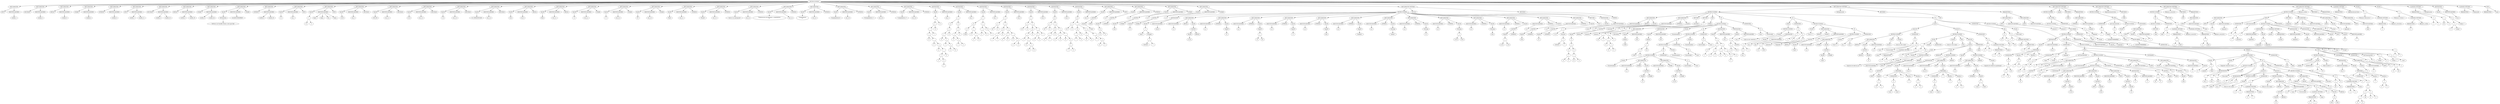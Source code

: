 digraph G {
  graph [ shape =circle ];
  "1489" [ label = "1" ];
  "1499" [ label = "1" ];
  "1509" [ label = "1" ];
  "5528" [ label = "5" ];
  "6538" [ label = "6" ];
  "7549" [ label = "7" ];
  "8558" [ label = "8" ];
  "15218" [ label = "1" ];
  "18417" [ label = "1" ];
  "24812" [ label = "2" ];
  "24911" [ label = "2" ];
  "25011" [ label = "2" ];
  "25510" [ label = "2" ];
  "28419" [ label = "2" ];
  "28430" [ label = "2" ];
  "34814" [ label = "3" ];
  "34913" [ label = "3" ];
  "35013" [ label = "3" ];
  "35411" [ label = "3" ];
  "38421" [ label = "3" ];
  "44816" [ label = "4" ];
  "44915" [ label = "4" ];
  "45015" [ label = "4" ];
  "45310" [ label = "4" ];
  "48423" [ label = "4" ];
  "52333" [ label = "5" ];
  "54818" [ label = "5" ];
  "54919" [ label = "5" ];
  "55210" [ label = "5" ];
  "64820" [ label = "6" ];
  "64921" [ label = "6" ];
  "65214" [ label = "6" ];
  "65227" [ label = "6" ];
  "65327" [ label = "6" ];
  "65416" [ label = "6" ];
  "65420" [ label = "6" ];
  "65430" [ label = "6" ];
  "65528" [ label = "6" ];
  "74822" [ label = "7" ];
  "74923" [ label = "7" ];
  "75220" [ label = "7" ];
  "75312" [ label = "7" ];
  "75320" [ label = "7" ];
  "75422" [ label = "7" ];
  "75512" [ label = "7" ];
  "75520" [ label = "7" ];
  "84824" [ label = "8" ];
  "84925" [ label = "8" ];
  "85017" [ label = "8" ];
  "85019" [ label = "8" ];
  "85212" [ label = "8" ];
  "85216" [ label = "8" ];
  "85316" [ label = "8" ];
  "85414" [ label = "8" ];
  "85418" [ label = "8" ];
  "85516" [ label = "8" ];
  "85924" [ label = "8" ];
  "88425" [ label = "8" ];
  "88427" [ label = "8" ];
  "94826" [ label = "9" ];
  "94927" [ label = "9" ];
  "95222" [ label = "9" ];
  "95314" [ label = "9" ];
  "95318" [ label = "9" ];
  "95322" [ label = "9" ];
  "95424" [ label = "9" ];
  "95514" [ label = "9" ];
  "95518" [ label = "9" ];
  "95522" [ label = "9" ];
  "111016" [ label = "1" ];
  "111414" [ label = "1" ];
  "111716" [ label = "1" ];
  "112116" [ label = "1" ];
  "112124" [ label = "1" ];
  "113334" [ label = "1" ];
  "113743" [ label = "1" ];
  "113848" [ label = "1" ];
  "114523" [ label = "1" ];
  "114525" [ label = "1" ];
  "115331" [ label = "1" ];
  "115333" [ label = "1" ];
  "116230" [ label = "1" ];
  "116532" [ label = "1" ];
  "116832" [ label = "1" ];
  "116839" [ label = "1" ];
  "117743" [ label = "1" ];
  "117933" [ label = "1" ];
  "119941" [ label = "1" ];
  "120635" [ label = "1" ];
  "121018" [ label = "1" ];
  "121228" [ label = "1" ];
  "122213" [ label = "12" ];
  "122316" [ label = "1" ];
  "122318" [ label = "1" ];
  "122330" [ label = "12" ];
  "125921" [ label = "12" ];
  "129537" [ label = "12" ];
  "157123" [ label = "15" ];
  "157223" [ label = "15" ];
  "157725" [ label = "15" ];
  "210248" [ label = "2" ];
  "211416" [ label = "2" ];
  "216232" [ label = "2" ];
  "218237" [ label = "2" ];
  "218642" [ label = "2" ];
  "220313" [ label = "2" ];
  "220666" [ label = "2" ];
  "311420" [ label = "3" ];
  "311718" [ label = "3" ];
  "316236" [ label = "3" ];
  "316534" [ label = "3" ];
  "410246" [ label = "4" ];
  "411722" [ label = "4" ];
  "412118" [ label = "4" ];
  "412122" [ label = "4" ];
  "412227" [ label = "4" ];
  "413745" [ label = "4" ];
  "413850" [ label = "4" ];
  "414512" [ label = "4" ];
  "416538" [ label = "4" ];
  "416834" [ label = "4" ];
  "416837" [ label = "4" ];
  "417745" [ label = "4" ];
  "455224" [ label = "45" ];
  "455324" [ label = "45" ];
  "455427" [ label = "45" ];
  "455525" [ label = "45" ];
  "513747" [ label = "5" ];
  "513852" [ label = "5" ];
  "514236" [ label = "5" ];
  "514514" [ label = "5" ];
  "515322" [ label = "5" ];
  "517730" [ label = "5" ];
  "517747" [ label = "5" ];
  "522153" [ label = "5" ];
  "522249" [ label = "5" ];
  "615324" [ label = "6" ];
  "617732" [ label = "6" ];
  "814232" [ label = "8" ];
  "814238" [ label = "8" ];
  "814516" [ label = "8" ];
  "817636" [ label = "8" ];
  "817739" [ label = "8" ];
  "818233" [ label = "8" ];
  "818638" [ label = "8" ];
  "822323" [ label = "8" ];
  "914518" [ label = "9" ];
  "917737" [ label = "9" ];
  "1211432" [ label = "12" ];
  "1213331" [ label = "12" ];
  "1214229" [ label = "12" ];
  "1216248" [ label = "12" ];
  "1812618" [ label = "18" ];
  "1814520" [ label = "18" ];
  "2210219" [ label = "22" ];
  "4511425" [ label = "45" ];
  "4515335" [ label = "45" ];
  "4516241" [ label = "45" ];
  "4517633" [ label = "45" ];
  "4518230" [ label = "45" ];
  "4518635" [ label = "45" ];
  "4815326" [ label = "48" ];
  "4817734" [ label = "48" ];
  "5012221" [ label = "50" ];
  "5017935" [ label = "50" ];
  "5611428" [ label = "56" ];
  "5616244" [ label = "56" ];
  "5822320" [ label = "58" ];
  "8912224" [ label = "89" ];
  "10015528" [ label = "100" ];
  "21130101" [ label = "21" ];
  "57895022" [ label = "5789" ];
  "202210214" [ label = "2022" ];
  "instrucciones0000" [ label = "INSTRUCCIONES" ];
  "DECLARACION111" [ label = "DECLARACION" ];
  "identificadores111" [ label = "IDENTIFICADORES" ];
  "varible_1111" [ label = "varible_1" ];
  "INT111" [ label = "[INT]" ];
  "DECLARACION121" [ label = "DECLARACION" ];
  "identificadores121" [ label = "IDENTIFICADORES" ];
  "varible_2121" [ label = "varible_2" ];
  "DOUBLE121" [ label = "[DOUBLE]" ];
  "DECLARACION131" [ label = "DECLARACION" ];
  "identificadores131" [ label = "IDENTIFICADORES" ];
  "varible_3131" [ label = "varible_3" ];
  "BOOL131" [ label = "[BOOL]" ];
  "DECLARACION141" [ label = "DECLARACION" ];
  "identificadores141" [ label = "IDENTIFICADORES" ];
  "varible_4141" [ label = "varible_4" ];
  "CHAR141" [ label = "[CHAR]" ];
  "DECLARACION151" [ label = "DECLARACION" ];
  "identificadores151" [ label = "IDENTIFICADORES" ];
  "varible_5151" [ label = "varible_5" ];
  "STRING151" [ label = "[STRING]" ];
  "DECLARACION161" [ label = "DECLARACION" ];
  "identificadores161" [ label = "IDENTIFICADORES" ];
  "varible_1161" [ label = "varible_1" ];
  "varible_11161" [ label = "varible_11" ];
  "INT161" [ label = "[INT]" ];
  "DECLARACION171" [ label = "DECLARACION" ];
  "identificadores171" [ label = "IDENTIFICADORES" ];
  "varible_2171" [ label = "varible_2" ];
  "varible_22171" [ label = "varible_22" ];
  "DOUBLE171" [ label = "[DOUBLE]" ];
  "DECLARACION181" [ label = "DECLARACION" ];
  "identificadores181" [ label = "IDENTIFICADORES" ];
  "varible_3181" [ label = "varible_3" ];
  "varible_33181" [ label = "varible_33" ];
  "BOOL181" [ label = "[BOOL]" ];
  "DECLARACION191" [ label = "DECLARACION" ];
  "identificadores191" [ label = "IDENTIFICADORES" ];
  "varible_4191" [ label = "varible_4" ];
  "varible_44191" [ label = "varible_44" ];
  "CHAR191" [ label = "[CHAR]" ];
  "DECLARACION201" [ label = "DECLARACION" ];
  "identificadores201" [ label = "IDENTIFICADORES" ];
  "variableCHARARRAY201" [ label = "variableCHARARRAY" ];
  "CHAR201" [ label = "[CHAR]" ];
  "valor201" [ label = "VALOR" ];
  "TOCHARARRAY2026" [ label = "ToCharArray" ];
  "\"ESTA es LA VariaBle Moises: Aver que TAL\"2038" [ label = "\"ESTA es LA VariaBle Moises: Aver que TAL\"" ];
  "DECLARACION211" [ label = "DECLARACION" ];
  "identificadores211" [ label = "IDENTIFICADORES" ];
  "varible_5211" [ label = "varible_5" ];
  "varible_55211" [ label = "varible_55" ];
  "STRING211" [ label = "[STRING]" ];
  "DECLARACION221" [ label = "DECLARACION" ];
  "identificadores221" [ label = "IDENTIFICADORES" ];
  "var_1221" [ label = "var_1" ];
  "INT221" [ label = "[INT]" ];
  "valor221" [ label = "VALOR" ];
  "DECLARACION231" [ label = "DECLARACION" ];
  "identificadores231" [ label = "IDENTIFICADORES" ];
  "tm1_231" [ label = "tm1_" ];
  "tmp2_231" [ label = "tmp2_" ];
  "tmp3_231" [ label = "tmp3_" ];
  "tmp4_231" [ label = "tmp4_" ];
  "INT231" [ label = "[INT]" ];
  "valor231" [ label = "VALOR" ];
  "SUMA23300" [ label = "+" ];
  "DECLARACION241" [ label = "DECLARACION" ];
  "identificadores241" [ label = "IDENTIFICADORES" ];
  "var_2241" [ label = "var_2" ];
  "DOUBLE241" [ label = "[DOUBLE]" ];
  "valor241" [ label = "VALOR" ];
  "15.022416" [ label = "15.02" ];
  "DECLARACION251" [ label = "DECLARACION" ];
  "identificadores251" [ label = "IDENTIFICADORES" ];
  "var_2_1251" [ label = "var_2_1" ];
  "DOUBLE251" [ label = "[DOUBLE]" ];
  "valor251" [ label = "VALOR" ];
  "2022.002518" [ label = "2022.00" ];
  "DECLARACION261" [ label = "DECLARACION" ];
  "identificadores261" [ label = "IDENTIFICADORES" ];
  "var_2_2261" [ label = "var_2_2" ];
  "DOUBLE261" [ label = "[DOUBLE]" ];
  "valor261" [ label = "VALOR" ];
  "0.102618" [ label = "0.10" ];
  "DECLARACION271" [ label = "DECLARACION" ];
  "identificadores271" [ label = "IDENTIFICADORES" ];
  "var_2_3271" [ label = "var_2_3" ];
  "DOUBLE271" [ label = "[DOUBLE]" ];
  "valor271" [ label = "VALOR" ];
  "1.02718" [ label = "1.0" ];
  "DECLARACION281" [ label = "DECLARACION" ];
  "identificadores281" [ label = "IDENTIFICADORES" ];
  "var_2_4281" [ label = "var_2_4" ];
  "DOUBLE281" [ label = "[DOUBLE]" ];
  "valor281" [ label = "VALOR" ];
  "51.15894626254592818" [ label = "51.1589462625459" ];
  "DECLARACION291" [ label = "DECLARACION" ];
  "identificadores291" [ label = "IDENTIFICADORES" ];
  "var_3291" [ label = "var_3" ];
  "BOOL291" [ label = "[BOOL]" ];
  "valor291" [ label = "VALOR" ];
  "true2917" [ label = "true" ];
  "DECLARACION301" [ label = "DECLARACION" ];
  "identificadores301" [ label = "IDENTIFICADORES" ];
  "var_3_1301" [ label = "var_3_1" ];
  "BOOL301" [ label = "[BOOL]" ];
  "valor301" [ label = "VALOR" ];
  "false3019" [ label = "false" ];
  "DECLARACION311" [ label = "DECLARACION" ];
  "identificadores311" [ label = "IDENTIFICADORES" ];
  "var_4_1311" [ label = "var_4_1" ];
  "CHAR311" [ label = "[CHAR]" ];
  "valor311" [ label = "VALOR" ];
  "'a'3116" [ label = "'a'" ];
  "DECLARACION321" [ label = "DECLARACION" ];
  "identificadores321" [ label = "IDENTIFICADORES" ];
  "var_4_2321" [ label = "var_4_2" ];
  "CHAR321" [ label = "[CHAR]" ];
  "valor321" [ label = "VALOR" ];
  "'2'3216" [ label = "'2'" ];
  "DECLARACION331" [ label = "DECLARACION" ];
  "identificadores331" [ label = "IDENTIFICADORES" ];
  "var_4_3331" [ label = "var_4_3" ];
  "CHAR331" [ label = "[CHAR]" ];
  "valor331" [ label = "VALOR" ];
  "'W'3316" [ label = "'W'" ];
  "DECLARACION351" [ label = "DECLARACION" ];
  "identificadores351" [ label = "IDENTIFICADORES" ];
  "var_5_1351" [ label = "var_5_1" ];
  "STRING351" [ label = "[STRING]" ];
  "valor351" [ label = "VALOR" ];
  "\"Hola\"3518" [ label = "\"Hola\"" ];
  "DECLARACION361" [ label = "DECLARACION" ];
  "identificadores361" [ label = "IDENTIFICADORES" ];
  "var_5_2361" [ label = "var_5_2" ];
  "STRING361" [ label = "[STRING]" ];
  "valor361" [ label = "VALOR" ];
  "\"Mundo\"3618" [ label = "\"Mundo\"" ];
  "DECLARACION371" [ label = "DECLARACION" ];
  "identificadores371" [ label = "IDENTIFICADORES" ];
  "var_5_3371" [ label = "var_5_3" ];
  "STRING371" [ label = "[STRING]" ];
  "valor371" [ label = "VALOR" ];
  "\"este es un mensaje @\"3718" [ label = "\"este es un mensaje @\"" ];
  "DECLARACION381" [ label = "DECLARACION" ];
  "identificadores381" [ label = "IDENTIFICADORES" ];
  "var_5_4381" [ label = "var_5_4" ];
  "STRING381" [ label = "[STRING]" ];
  "valor381" [ label = "VALOR" ];
  "\"Organizacion de lenguajes y compiladores
1\"3818" [ label = "\"Organizacion de lenguajes y compiladores
1\"" ];
  "DECLARACION401" [ label = "DECLARACION" ];
  "identificadores401" [ label = "IDENTIFICADORES" ];
  "var_5_5401" [ label = "var_5_5" ];
  "STRING401" [ label = "[STRING]" ];
  "valor401" [ label = "VALOR" ];
  "\"Compiladores\n1\"4018" [ label = "\"Compiladores\n1\"" ];
  "DECLARACION411" [ label = "DECLARACION" ];
  "identificadores411" [ label = "IDENTIFICADORES" ];
  "var_5_6411" [ label = "var_5_6" ];
  "STRING411" [ label = "[STRING]" ];
  "valor411" [ label = "VALOR" ];
  "\"Compiladores\\1\\\"4118" [ label = "\"Compiladores\\1\\\"" ];
  "DECLARACION431" [ label = "DECLARACION" ];
  "identificadores431" [ label = "IDENTIFICADORES" ];
  "var_5_8431" [ label = "var_5_8" ];
  "STRING431" [ label = "[STRING]" ];
  "valor431" [ label = "VALOR" ];
  "\"\tCompiladores 1\"4318" [ label = "\"\tCompiladores 1\"" ];
  "DECLARACION441" [ label = "DECLARACION" ];
  "identificadores441" [ label = "IDENTIFICADORES" ];
  "var_5_9441" [ label = "var_5_9" ];
  "STRING441" [ label = "[STRING]" ];
  "valor441" [ label = "VALOR" ];
  "\"\'compiladores 1\'\"4418" [ label = "\"\'compiladores 1\'\"" ];
  "ASIGNACION481" [ label = "ASIGNACION" ];
  "identificadores481" [ label = "IDENTIFICADORES" ];
  "var_1481" [ label = "var_1" ];
  "valor481" [ label = "VALOR" ];
  "RESTA4881" [ label = "-" ];
  "SUMA4882" [ label = "+" ];
  "RESTA4883" [ label = "-" ];
  "SUMA4884" [ label = "+" ];
  "RESTA4885" [ label = "-" ];
  "SUMA4886" [ label = "+" ];
  "RESTA4887" [ label = "-" ];
  "SUMA4888" [ label = "+" ];
  "AGRUPACION4889" [ label = "()" ];
  "ASIGNACION491" [ label = "ASIGNACION" ];
  "identificadores491" [ label = "IDENTIFICADORES" ];
  "var_1491" [ label = "var_1" ];
  "valor491" [ label = "VALOR" ];
  "SUMA49810" [ label = "+" ];
  "AGRUPACION49811" [ label = "()" ];
  "SUMA49912" [ label = "+" ];
  "SUMA49913" [ label = "+" ];
  "SUMA49914" [ label = "+" ];
  "AGRUPACION491815" [ label = "()" ];
  "SUMA491916" [ label = "+" ];
  "SUMA491917" [ label = "+" ];
  "SUMA491918" [ label = "+" ];
  "SUMA491919" [ label = "+" ];
  "ASIGNACION501" [ label = "ASIGNACION" ];
  "identificadores501" [ label = "IDENTIFICADORES" ];
  "var_1501" [ label = "var_1" ];
  "valor501" [ label = "VALOR" ];
  "SUMA50820" [ label = "+" ];
  "SUMA50821" [ label = "+" ];
  "NEGATIVO50822" [ label = "*-1" ];
  "MULTIPLICACION501123" [ label = "*" ];
  "MODULO501524" [ label = "%" ];
  "DIVISION501525" [ label = "/" ];
  "MULTIPLICACION501526" [ label = "*" ];
  "AGRUPACION502127" [ label = "()" ];
  "ASIGNACION521" [ label = "ASIGNACION" ];
  "identificadores521" [ label = "IDENTIFICADORES" ];
  "var_3521" [ label = "var_3" ];
  "valor521" [ label = "VALOR" ];
  "MAYOR52828" [ label = ">" ];
  "SUMA52829" [ label = "+" ];
  "SUMA52830" [ label = "+" ];
  "RESTA52831" [ label = "-" ];
  "SUMA52832" [ label = "+" ];
  "MULTIPLICACION521433" [ label = "*" ];
  "MODULO521834" [ label = "%" ];
  "DIVISION521835" [ label = "/" ];
  "SUMA522436" [ label = "+" ];
  "ASIGNACION531" [ label = "ASIGNACION" ];
  "identificadores531" [ label = "IDENTIFICADORES" ];
  "var_3531" [ label = "var_3" ];
  "valor531" [ label = "VALOR" ];
  "MENOR53837" [ label = "<" ];
  "SUMA53838" [ label = "+" ];
  "RESTA53839" [ label = "-" ];
  "SUMA53840" [ label = "+" ];
  "MODULO531441" [ label = "%" ];
  "DIVISION531442" [ label = "/" ];
  "MULTIPLICACION531443" [ label = "*" ];
  "MULTIPLICACION531444" [ label = "*" ];
  "SUMA532445" [ label = "+" ];
  "ASIGNACION541" [ label = "ASIGNACION" ];
  "identificadores541" [ label = "IDENTIFICADORES" ];
  "var_3541" [ label = "var_3" ];
  "valor541" [ label = "VALOR" ];
  "MAYORIGUAL54846" [ label = ">=" ];
  "SUMA54847" [ label = "+" ];
  "SUMA54848" [ label = "+" ];
  "RESTA54849" [ label = "-" ];
  "AGRUPACION54850" [ label = "()" ];
  "SUMA54951" [ label = "+" ];
  "MULTIPLICACION541652" [ label = "*" ];
  "MODULO542053" [ label = "%" ];
  "DIVISION542054" [ label = "/" ];
  "SUMA542755" [ label = "+" ];
  "ASIGNACION551" [ label = "ASIGNACION" ];
  "identificadores551" [ label = "IDENTIFICADORES" ];
  "var_3551" [ label = "var_3" ];
  "valor551" [ label = "VALOR" ];
  "MENORIGUAL55856" [ label = "<=" ];
  "RESTA55857" [ label = "-" ];
  "SUMA55858" [ label = "+" ];
  "RESTA55859" [ label = "-" ];
  "SUMA55860" [ label = "+" ];
  "MULTIPLICACION551461" [ label = "*" ];
  "MODULO551862" [ label = "%" ];
  "DIVISION551863" [ label = "/" ];
  "SUMA552564" [ label = "+" ];
  "DECLARACION581" [ label = "DECLARACION" ];
  "identificadores581" [ label = "IDENTIFICADORES" ];
  "v_5581" [ label = "v_5" ];
  "INT581" [ label = "[INT]" ];
  "valor581" [ label = "VALOR" ];
  "CASTEO5810" [ label = "CASTEO" ];
  "INT5810" [ label = "[INT]" ];
  "valor5810" [ label = "VALOR" ];
  "\"hola\"5815" [ label = "\"hola\"" ];
  "DECLARACION591" [ label = "DECLARACION" ];
  "identificadores591" [ label = "IDENTIFICADORES" ];
  "v_1591" [ label = "v_1" ];
  "STRING591" [ label = "[STRING]" ];
  "valor591" [ label = "VALOR" ];
  "CASTEO5913" [ label = "CASTEO" ];
  "STRING5913" [ label = "[STRING]" ];
  "valor5913" [ label = "VALOR" ];
  "MODULO592165" [ label = "%" ];
  "DECLARACION601" [ label = "DECLARACION" ];
  "identificadores601" [ label = "IDENTIFICADORES" ];
  "v_3601" [ label = "v_3" ];
  "CHAR601" [ label = "[CHAR]" ];
  "valor601" [ label = "VALOR" ];
  "CASTEO6011" [ label = "CASTEO" ];
  "CHAR6011" [ label = "[CHAR]" ];
  "valor6011" [ label = "VALOR" ];
  "true6017" [ label = "true" ];
  "DECLARACION611" [ label = "DECLARACION" ];
  "identificadores611" [ label = "IDENTIFICADORES" ];
  "v_4611" [ label = "v_4" ];
  "CHAR611" [ label = "[CHAR]" ];
  "valor611" [ label = "VALOR" ];
  "CASTEO6111" [ label = "CASTEO" ];
  "CHAR6111" [ label = "[CHAR]" ];
  "valor6111" [ label = "VALOR" ];
  "'A'6117" [ label = "'A'" ];
  "DECLARACION_METODO631" [ label = "DECLARACION METODO" ];
  "division631" [ label = "division" ];
  "retorno631" [ label = "RETORNO" ];
  "STRING631" [ label = "STRING" ];
  "instrucciones631" [ label = "INSTRUCCIONES" ];
  "DECLARACION645" [ label = "DECLARACION" ];
  "identificadores645" [ label = "IDENTIFICADORES" ];
  "v_2645" [ label = "v_2" ];
  "STRING645" [ label = "[STRING]" ];
  "valor645" [ label = "VALOR" ];
  "CASTEO6417" [ label = "CASTEO" ];
  "STRING6417" [ label = "[STRING]" ];
  "valor6417" [ label = "VALOR" ];
  "SUMA642566" [ label = "+" ];
  "12.256425" [ label = "12.25" ];
  "1.206431" [ label = "1.20" ];
  "DECLARACION655" [ label = "DECLARACION" ];
  "identificadores655" [ label = "IDENTIFICADORES" ];
  "v_3655" [ label = "v_3" ];
  "STRING655" [ label = "[STRING]" ];
  "valor655" [ label = "VALOR" ];
  "CASTEO6517" [ label = "CASTEO" ];
  "STRING6517" [ label = "[STRING]" ];
  "valor6517" [ label = "VALOR" ];
  "true6525" [ label = "true" ];
  "DECLARACION665" [ label = "DECLARACION" ];
  "identificadores665" [ label = "IDENTIFICADORES" ];
  "v_4665" [ label = "v_4" ];
  "STRING665" [ label = "[STRING]" ];
  "valor665" [ label = "VALOR" ];
  "CASTEO6617" [ label = "CASTEO" ];
  "STRING6617" [ label = "[STRING]" ];
  "valor6617" [ label = "VALOR" ];
  "'A'6625" [ label = "'A'" ];
  "RETURN675" [ label = "RETURN" ];
  "\"olc1\"6712" [ label = "\"olc1\"" ];
  "ASIGNACION685" [ label = "ASIGNACION" ];
  "identificadores685" [ label = "IDENTIFICADORES" ];
  "mivar685" [ label = "mivar" ];
  "valor685" [ label = "VALOR" ];
  "SUMA681267" [ label = "+" ];
  "TOLOWER6812" [ label = "ToLower" ];
  "SUMA682068" [ label = "+" ];
  "\"QWERT\"6820" [ label = "\"QWERT\"" ];
  "\" \"6828" [ label = "\" \"" ];
  "\"1+5\"6833" [ label = "\"1+5\"" ];
  "ASIGNACION695" [ label = "ASIGNACION" ];
  "identificadores695" [ label = "IDENTIFICADORES" ];
  "mivar695" [ label = "mivar" ];
  "valor695" [ label = "VALOR" ];
  "SUMA691269" [ label = "+" ];
  "TOUPPER6912" [ label = "ToUpper" ];
  "SUMA692070" [ label = "+" ];
  "\"QWERT\"6920" [ label = "\"QWERT\"" ];
  "\" \"6928" [ label = "\" \"" ];
  "\"hola!\"6933" [ label = "\"hola!\"" ];
  "DECLARACION705" [ label = "DECLARACION" ];
  "identificadores705" [ label = "IDENTIFICADORES" ];
  "v_2705" [ label = "v_2" ];
  "BOOL705" [ label = "[BOOL]" ];
  "valor705" [ label = "VALOR" ];
  "CASTEO7018" [ label = "CASTEO" ];
  "BOOL7018" [ label = "[BOOL]" ];
  "valor7018" [ label = "VALOR" ];
  "12.257027" [ label = "12.25" ];
  "DECLARACION715" [ label = "DECLARACION" ];
  "identificadores715" [ label = "IDENTIFICADORES" ];
  "a_1715" [ label = "a_1" ];
  "STRING715" [ label = "[STRING]" ];
  "valor715" [ label = "VALOR" ];
  "TYPEOF7116" [ label = "TypeOf" ];
  "DECLARACION725" [ label = "DECLARACION" ];
  "identificadores725" [ label = "IDENTIFICADORES" ];
  "a_2725" [ label = "a_2" ];
  "STRING725" [ label = "[STRING]" ];
  "valor725" [ label = "VALOR" ];
  "TYPEOF7216" [ label = "TypeOf" ];
  "SUMA722371" [ label = "+" ];
  "6.57226" [ label = "6.5" ];
  "DECLARACION735" [ label = "DECLARACION" ];
  "identificadores735" [ label = "IDENTIFICADORES" ];
  "a_3735" [ label = "a_3" ];
  "STRING735" [ label = "[STRING]" ];
  "valor735" [ label = "VALOR" ];
  "TYPEOF7316" [ label = "TypeOf" ];
  "'a'7323" [ label = "'a'" ];
  "DECLARACION745" [ label = "DECLARACION" ];
  "identificadores745" [ label = "IDENTIFICADORES" ];
  "a_4745" [ label = "a_4" ];
  "STRING745" [ label = "[STRING]" ];
  "valor745" [ label = "VALOR" ];
  "TYPEOF7416" [ label = "TypeOf" ];
  "true7423" [ label = "true" ];
  "DECLARACION755" [ label = "DECLARACION" ];
  "identificadores755" [ label = "IDENTIFICADORES" ];
  "a_5755" [ label = "a_5" ];
  "STRING755" [ label = "[STRING]" ];
  "valor755" [ label = "VALOR" ];
  "TYPEOF7516" [ label = "TypeOf" ];
  "\"dsafdsa\"7523" [ label = "\"dsafdsa\"" ];
  "DECLARACION765" [ label = "DECLARACION" ];
  "identificadores765" [ label = "IDENTIFICADORES" ];
  "a_5765" [ label = "a_5" ];
  "STRING765" [ label = "[STRING]" ];
  "valor765" [ label = "VALOR" ];
  "TOSTRING7616" [ label = "ToString" ];
  "\"melmv\"7625" [ label = "\"melmv\"" ];
  "DECLARACION775" [ label = "DECLARACION" ];
  "identificadores775" [ label = "IDENTIFICADORES" ];
  "a_5775" [ label = "a_5" ];
  "STRING775" [ label = "[STRING]" ];
  "valor775" [ label = "VALOR" ];
  "TOSTRING7716" [ label = "ToString" ];
  "DECLARACION785" [ label = "DECLARACION" ];
  "identificadores785" [ label = "IDENTIFICADORES" ];
  "a_5785" [ label = "a_5" ];
  "STRING785" [ label = "[STRING]" ];
  "valor785" [ label = "VALOR" ];
  "TOSTRING7816" [ label = "ToString" ];
  "SUMA782572" [ label = "+" ];
  "15.237825" [ label = "15.23" ];
  "9.027831" [ label = "9.02" ];
  "DECLARACION795" [ label = "DECLARACION" ];
  "identificadores795" [ label = "IDENTIFICADORES" ];
  "a_5795" [ label = "a_5" ];
  "STRING795" [ label = "[STRING]" ];
  "valor795" [ label = "VALOR" ];
  "TOSTRING7916" [ label = "ToString" ];
  "true7925" [ label = "true" ];
  "DECLARACION_METODO821" [ label = "DECLARACION METODO" ];
  "Multiplicacion821" [ label = "Multiplicacion" ];
  "retorno821" [ label = "RETORNO" ];
  "INT821" [ label = "INT" ];
  "parametros821" [ label = "PARAMETROS" ];
  "DECLARACION8216" [ label = "DECLARACION" ];
  "identificadores8216" [ label = "IDENTIFICADORES" ];
  "numero18216" [ label = "numero1" ];
  "INT8216" [ label = "[INT]" ];
  "DECLARACION8229" [ label = "DECLARACION" ];
  "identificadores8229" [ label = "IDENTIFICADORES" ];
  "numero28229" [ label = "numero2" ];
  "INT8229" [ label = "[INT]" ];
  "instrucciones821" [ label = "INSTRUCCIONES" ];
  "IF835" [ label = "IF" ];
  "condicion835" [ label = "CONDICION" ];
  "IGUAL83873" [ label = "==" ];
  "Universidad838" [ label = "Universidad" ];
  "\"usac\"8321" [ label = "\"usac\"" ];
  "instrucciones83574" [ label = "INSTRUCCIONES" ];
  "ASIGNACION849" [ label = "ASIGNACION" ];
  "identificadores849" [ label = "IDENTIFICADORES" ];
  "var_1849" [ label = "var_1" ];
  "valor849" [ label = "VALOR" ];
  "SUMA841675" [ label = "+" ];
  "SUMA841676" [ label = "+" ];
  "NEGATIVO841677" [ label = "*-1" ];
  "MULTIPLICACION841978" [ label = "*" ];
  "DIVISION842379" [ label = "/" ];
  "MULTIPLICACION842380" [ label = "*" ];
  "POTENCIA842781" [ label = "^" ];
  "AGRUPACION842982" [ label = "()" ];
  "ASIGNACION859" [ label = "ASIGNACION" ];
  "identificadores859" [ label = "IDENTIFICADORES" ];
  "var_2859" [ label = "var_2" ];
  "valor859" [ label = "VALOR" ];
  "SUMA851583" [ label = "+" ];
  "SUMA851584" [ label = "+" ];
  "1.28515" [ label = "1.2" ];
  "78.18519" [ label = "78.1" ];
  "89.0008524" [ label = "89.000" ];
  "DECLARACION869" [ label = "DECLARACION" ];
  "identificadores869" [ label = "IDENTIFICADORES" ];
  "val1869" [ label = "val1" ];
  "DOUBLE869" [ label = "[DOUBLE]" ];
  "valor869" [ label = "VALOR" ];
  "ROUND8623" [ label = "Round" ];
  "5.8008629" [ label = "5.800" ];
  "ASIGNACION879" [ label = "ASIGNACION" ];
  "identificadores879" [ label = "IDENTIFICADORES" ];
  "val1879" [ label = "val1" ];
  "valor879" [ label = "VALOR" ];
  "ROUND8715" [ label = "Round" ];
  "SUMA872185" [ label = "+" ];
  "SUMA872186" [ label = "+" ];
  "5.8008721" [ label = "5.800" ];
  "1.28727" [ label = "1.2" ];
  "0.58731" [ label = "0.5" ];
  "PRINTLN889" [ label = "Println" ];
  "\"tricentenadira\"8817" [ label = "\"tricentenadira\"" ];
  "IF899" [ label = "IF" ];
  "condicion899" [ label = "CONDICION" ];
  "IGUAL891287" [ label = "==" ];
  "Universidad8912" [ label = "Universidad" ];
  "\"usac\"8925" [ label = "\"usac\"" ];
  "instrucciones89988" [ label = "INSTRUCCIONES" ];
  "PRINTLN9013" [ label = "Println" ];
  "\"tricentenadira\"9021" [ label = "\"tricentenadira\"" ];
  "IF9113" [ label = "IF" ];
  "condicion9113" [ label = "CONDICION" ];
  "IGUAL911689" [ label = "==" ];
  "Universidad9116" [ label = "Universidad" ];
  "\"usac\"9129" [ label = "\"usac\"" ];
  "instrucciones911390" [ label = "INSTRUCCIONES" ];
  "PRINTLN9217" [ label = "Println" ];
  "\"tricentenadira\"9225" [ label = "\"tricentenadira\"" ];
  "IF9317" [ label = "IF" ];
  "condicion9317" [ label = "CONDICION" ];
  "IGUAL932091" [ label = "==" ];
  "Universidad9320" [ label = "Universidad" ];
  "\"usac\"9333" [ label = "\"usac\"" ];
  "instrucciones931792" [ label = "INSTRUCCIONES" ];
  "PRINTLN9421" [ label = "Println" ];
  "\"tricentenadira\"9429" [ label = "\"tricentenadira\"" ];
  "DECLARACION9521" [ label = "DECLARACION" ];
  "identificadores9521" [ label = "IDENTIFICADORES" ];
  "v_19521" [ label = "v_1" ];
  "CHAR9521" [ label = "[CHAR]" ];
  "valor9521" [ label = "VALOR" ];
  "CASTEO9531" [ label = "CASTEO" ];
  "CHAR9531" [ label = "[CHAR]" ];
  "valor9531" [ label = "VALOR" ];
  "DECLARACION9621" [ label = "DECLARACION" ];
  "identificadores9621" [ label = "IDENTIFICADORES" ];
  "v_29621" [ label = "v_2" ];
  "CHAR9621" [ label = "[CHAR]" ];
  "valor9621" [ label = "VALOR" ];
  "CASTEO9631" [ label = "CASTEO" ];
  "CHAR9631" [ label = "[CHAR]" ];
  "valor9631" [ label = "VALOR" ];
  "12.259637" [ label = "12.25" ];
  "IF1025" [ label = "IF" ];
  "condicion1025" [ label = "CONDICION" ];
  "OR102893" [ label = "||" ];
  "OR102894" [ label = "||" ];
  "IGUAL102895" [ label = "==" ];
  "anio1028" [ label = "anio" ];
  "SUMA1021496" [ label = "+" ];
  "IGUAL1022597" [ label = "==" ];
  "semestre10225" [ label = "semestre" ];
  "\"Segundo\"10235" [ label = "\"Segundo\"" ];
  "MAYOR1024698" [ label = ">" ];
  "instrucciones102599" [ label = "INSTRUCCIONES" ];
  "PRINTLN1039" [ label = "Println" ];
  "\"Usac!!!!\"10317" [ label = "\"Usac!!!!\"" ];
  "DECLARACION1049" [ label = "DECLARACION" ];
  "identificadores1049" [ label = "IDENTIFICADORES" ];
  "v_51049" [ label = "v_5" ];
  "BOOL1049" [ label = "[BOOL]" ];
  "valor1049" [ label = "VALOR" ];
  "CASTEO10422" [ label = "CASTEO" ];
  "BOOL10422" [ label = "[BOOL]" ];
  "valor10422" [ label = "VALOR" ];
  "\"hola\"10431" [ label = "\"hola\"" ];
  "IF1059" [ label = "IF" ];
  "condicion1059" [ label = "CONDICION" ];
  "MAYORIGUAL10512100" [ label = ">=" ];
  "var_110512" [ label = "var_1" ];
  "var_210520" [ label = "var_2" ];
  "instrucciones1059101" [ label = "INSTRUCCIONES" ];
  "PRINTLN10613" [ label = "Println" ];
  "\"Usac!!!!\"10621" [ label = "\"Usac!!!!\"" ];
  "DECLARACION10713" [ label = "DECLARACION" ];
  "identificadores10713" [ label = "IDENTIFICADORES" ];
  "v_510713" [ label = "v_5" ];
  "CHAR10713" [ label = "[CHAR]" ];
  "valor10713" [ label = "VALOR" ];
  "CASTEO10723" [ label = "CASTEO" ];
  "CHAR10723" [ label = "[CHAR]" ];
  "valor10723" [ label = "VALOR" ];
  "\"hola\"10729" [ label = "\"hola\"" ];
  "ELSE1025" [ label = "ELSE" ];
  "instrucciones1025102" [ label = "INSTRUCCIONES" ];
  "ASIGNACION1109" [ label = "ASIGNACION" ];
  "identificadores1109" [ label = "IDENTIFICADORES" ];
  "var_11109" [ label = "var_1" ];
  "valor1109" [ label = "VALOR" ];
  "SUMA11016103" [ label = "+" ];
  "INCREMENTO11018104" [ label = "++" ];
  "var_111018" [ label = "var_1" ];
  "PRINTLN1119" [ label = "Println" ];
  "\"sale en otro semestre :( \"11117" [ label = "\"sale en otro semestre :( \"" ];
  "IF1145" [ label = "IF" ];
  "condicion1145" [ label = "CONDICION" ];
  "AND1149105" [ label = "&&" ];
  "IGUAL1149106" [ label = "==" ];
  "CALL_METODO1149" [ label = "LLAMADA METODO" ];
  "suma1149" [ label = "suma" ];
  "parametros1149" [ label = "PARAMETROS" ];
  "IGUAL11425107" [ label = "==" ];
  "SUMA11425108" [ label = "+" ];
  "instrucciones1145109" [ label = "INSTRUCCIONES" ];
  "PRINTLN1159" [ label = "Println" ];
  "\"Esta bien\"11517" [ label = "\"Esta bien\"" ];
  "DECREMENTO";
  "DECREMENTO1169110" [ label = "--" ];
  "var_11169" [ label = "var_1" ];
  "elifs1145" [ label = "ELIFS" ];
  "ELIF1176" [ label = "ELSE IF" ];
  "condicion1176" [ label = "CONDICION" ];
  "OR11711111" [ label = "||" ];
  "IGUAL11711112" [ label = "==" ];
  "CALL_METODO11711" [ label = "LLAMADA METODO" ];
  "suma11711" [ label = "suma" ];
  "parametros11711" [ label = "PARAMETROS" ];
  "IGUAL11726113" [ label = "==" ];
  "\"Universidad\"11726" [ label = "\"Universidad\"" ];
  "\"usac\"11741" [ label = "\"usac\"" ];
  "instrucciones1176114" [ label = "INSTRUCCIONES" ];
  "PRINTLN1189" [ label = "Println" ];
  "\"Esta es otra suma\"11817" [ label = "\"Esta es otra suma\"" ];
  "DECLARACION1199" [ label = "DECLARACION" ];
  "identificadores1199" [ label = "IDENTIFICADORES" ];
  "v_41199" [ label = "v_4" ];
  "BOOL1199" [ label = "[BOOL]" ];
  "valor1199" [ label = "VALOR" ];
  "CASTEO11922" [ label = "CASTEO" ];
  "BOOL11922" [ label = "[BOOL]" ];
  "valor11922" [ label = "VALOR" ];
  "'A'11931" [ label = "'A'" ];
  "POP1209" [ label = "POP" ];
  "vector11209" [ label = "vector1" ];
  "ELIF1216" [ label = "ELSE IF" ];
  "condicion1216" [ label = "CONDICION" ];
  "IGUAL12111115" [ label = "==" ];
  "CALL_METODO12111" [ label = "LLAMADA METODO" ];
  "suma12111" [ label = "suma" ];
  "parametros12111" [ label = "PARAMETROS" ];
  "SUMA12122116" [ label = "+" ];
  "instrucciones1216117" [ label = "INSTRUCCIONES" ];
  "PUSH1229" [ label = "PUSH" ];
  "edades1229" [ label = "edades" ];
  "expresion1229" [ label = "EXPRESION" ];
  "RESTA12221118" [ label = "-" ];
  "MULTIPLICACION12224119" [ label = "*" ];
  "PRINTLN1239" [ label = "Println" ];
  "\"Esta es otra suma\"12317" [ label = "\"Esta es otra suma\"" ];
  "POP1249" [ label = "POP" ];
  "lista1249" [ label = "lista" ];
  "SWTICH1259" [ label = "SWITCH" ];
  "condicion1259" [ label = "CONDICION" ];
  "edad12516" [ label = "edad" ];
  "casos1259" [ label = "CASOS" ];
  "CASE_NORMAL12613" [ label = "CASO" ];
  "condicion12613" [ label = "VALOR" ];
  "instrucciones12613" [ label = "INSTRUCCIONES" ];
  "PRINTLN12717" [ label = "Println" ];
  "\"mayoria de eddad en guatemala\"12725" [ label = "\"mayoria de eddad en guatemala\"" ];
  "DECLARACION12817" [ label = "DECLARACION" ];
  "identificadores12817" [ label = "IDENTIFICADORES" ];
  "v_512817" [ label = "v_5" ];
  "STRING12817" [ label = "[STRING]" ];
  "valor12817" [ label = "VALOR" ];
  "CASTEO12829" [ label = "CASTEO" ];
  "STRING12829" [ label = "[STRING]" ];
  "valor12829" [ label = "VALOR" ];
  "SUMA12837120" [ label = "+" ];
  "\"hola\"12837" [ label = "\"hola\"" ];
  "\" usac\"12844" [ label = "\" usac\"" ];
  "BREAK12917" [ label = "BREAK" ];
  "CASE_NORMAL13013" [ label = "CASO" ];
  "condicion13013" [ label = "VALOR" ];
  "instrucciones13013" [ label = "INSTRUCCIONES" ];
  "PRINTLN13217" [ label = "Println" ];
  "\"mayoria de edad en us\"13225" [ label = "\"mayoria de edad en us\"" ];
  "DECLARACION13317" [ label = "DECLARACION" ];
  "identificadores13317" [ label = "IDENTIFICADORES" ];
  "v_113317" [ label = "v_1" ];
  "INT13317" [ label = "[INT]" ];
  "valor13317" [ label = "VALOR" ];
  "CASTEO13326" [ label = "CASTEO" ];
  "INT13326" [ label = "[INT]" ];
  "valor13326" [ label = "VALOR" ];
  "SUMA13331121" [ label = "+" ];
  "BREAK13417" [ label = "BREAK" ];
  "CASE_DEFAULT13513" [ label = "CASO" ];
  "default13513" [ label = "DEFAULT" ];
  "instrucciones13513" [ label = "INSTRUCCIONES" ];
  "ASIGNACION13717" [ label = "ASIGNACION" ];
  "identificadores13717" [ label = "IDENTIFICADORES" ];
  "var_313717" [ label = "var_3" ];
  "valor13717" [ label = "VALOR" ];
  "TERNARIA13725" [ label = "TERNARIA" ];
  "condicion13725" [ label = "CONDICION" ];
  "?13725" [ label = "?" ];
  "valor113725" [ label = "VALOR_1" ];
  "valor213725" [ label = "VALOR_2" ];
  "SUMA13745122" [ label = "+" ];
  ":13725" [ label = ":" ];
  "AGRUPACION13725123" [ label = "()" ];
  "IGUAL13726124" [ label = "==" ];
  "\"usac\"13726" [ label = "\"usac\"" ];
  "\"usac\"13734" [ label = "\"usac\"" ];
  "DECLARACION13817" [ label = "DECLARACION" ];
  "identificadores13817" [ label = "IDENTIFICADORES" ];
  "var_2313817" [ label = "var_23" ];
  "INT13817" [ label = "[INT]" ];
  "valor13817" [ label = "VALOR" ];
  "TERNARIA13830" [ label = "TERNARIA" ];
  "condicion13830" [ label = "CONDICION" ];
  "?13830" [ label = "?" ];
  "valor113830" [ label = "VALOR_1" ];
  "valor213830" [ label = "VALOR_2" ];
  "SUMA13850125" [ label = "+" ];
  ":13830" [ label = ":" ];
  "AGRUPACION13830126" [ label = "()" ];
  "IGUAL13831127" [ label = "==" ];
  "\"usac\"13831" [ label = "\"usac\"" ];
  "\"usac\"13839" [ label = "\"usac\"" ];
  "BREAK13917" [ label = "BREAK" ];
  "DECLARACION1425" [ label = "DECLARACION" ];
  "identificadores1425" [ label = "IDENTIFICADORES" ];
  "v_11425" [ label = "v_1" ];
  "BOOL1425" [ label = "[BOOL]" ];
  "valor1425" [ label = "VALOR" ];
  "CASTEO14218" [ label = "CASTEO" ];
  "BOOL14218" [ label = "[BOOL]" ];
  "valor14218" [ label = "VALOR" ];
  "AGRUPACION14227128" [ label = "()" ];
  "SUMA14228129" [ label = "+" ];
  "AGRUPACION14228130" [ label = "()" ];
  "MULTIPLICACION14229131" [ label = "*" ];
  "AGRUPACION14235132" [ label = "()" ];
  "MULTIPLICACION14236133" [ label = "*" ];
  "DECLARACION1435" [ label = "DECLARACION" ];
  "identificadores1435" [ label = "IDENTIFICADORES" ];
  "resultado1435" [ label = "resultado" ];
  "STRING1435" [ label = "[STRING]" ];
  "valor1435" [ label = "VALOR" ];
  "MULTIPLICACION14322134" [ label = "*" ];
  "numero114322" [ label = "numero1" ];
  "numero214330" [ label = "numero2" ];
  "RETURN1445" [ label = "RETURN" ];
  "resultado14412" [ label = "resultado" ];
  "RETURN1455" [ label = "RETURN" ];
  "SUMA14512135" [ label = "+" ];
  "RESTA14512136" [ label = "-" ];
  "SUMA14512137" [ label = "+" ];
  "DIVISION14514138" [ label = "/" ];
  "MULTIPLICACION14514139" [ label = "*" ];
  "DIVISION14520140" [ label = "/" ];
  "POP1465" [ label = "POP" ];
  "edades1465" [ label = "edades" ];
  "DECLARACION_METODO1491" [ label = "DECLARACION METODO" ];
  "saludo1491" [ label = "saludo" ];
  "retorno1491" [ label = "RETORNO" ];
  "VOID1491" [ label = "VOID" ];
  "parametros1491" [ label = "PARAMETROS" ];
  "DECLARACION1498" [ label = "DECLARACION" ];
  "identificadores1498" [ label = "IDENTIFICADORES" ];
  "nombre1498" [ label = "nombre" ];
  "STRING1498" [ label = "[STRING]" ];
  "instrucciones1491" [ label = "INSTRUCCIONES" ];
  "DO_UNTIL1505" [ label = "DO_UNTIL" ];
  "condicion1505" [ label = "CONDICION" ];
  "IGUAL19512141" [ label = "==" ];
  "lenguaje19512" [ label = "lenguaje" ];
  "SUMA19522142" [ label = "+" ];
  "\"Type\"19522" [ label = "\"Type\"" ];
  "\"Script\"19529" [ label = "\"Script\"" ];
  "instrucciones1505" [ label = "INSTRUCCIONES" ];
  "DO_WHILE1519" [ label = "DO_WHILE" ];
  "condicion1519" [ label = "CONDICION" ];
  "IGUAL19413143" [ label = "==" ];
  "lenguaje19413" [ label = "lenguaje" ];
  "SUMA19423144" [ label = "+" ];
  "\"Type\"19423" [ label = "\"Type\"" ];
  "\"Script\"19430" [ label = "\"Script\"" ];
  "instrucciones1519" [ label = "INSTRUCCIONES" ];
  "ASIGNACION15213" [ label = "ASIGNACION" ];
  "identificadores15213" [ label = "IDENTIFICADORES" ];
  "var_315213" [ label = "var_3" ];
  "valor15213" [ label = "VALOR" ];
  "DIFERENTE15220145" [ label =<=> ];
  "SUMA15220146" [ label = "+" ];
  "\"compi 1 \"15220" [ label = "\"compi 1 \"" ];
  "\" usac\"15231" [ label = "\" usac\"" ];
  "SUMA15242147" [ label = "+" ];
  "\"compi \"15242" [ label = "\"compi \"" ];
  "\"1\"15251" [ label = "\"1\"" ];
  "ASIGNACION15313" [ label = "ASIGNACION" ];
  "identificadores15313" [ label = "IDENTIFICADORES" ];
  "var_315313" [ label = "var_3" ];
  "valor15313" [ label = "VALOR" ];
  "TERNARIA15321" [ label = "TERNARIA" ];
  "condicion15321" [ label = "CONDICION" ];
  "?15321" [ label = "?" ];
  "valor115321" [ label = "VALOR_1" ];
  "valor215321" [ label = "VALOR_2" ];
  "SUMA15331148" [ label = "+" ];
  ":15321" [ label = ":" ];
  "AGRUPACION15321149" [ label = "()" ];
  "MAYOR15322150" [ label = ">" ];
  "SUMA15322151" [ label = "+" ];
  "DO_WHILE15413" [ label = "DO_WHILE" ];
  "condicion15413" [ label = "CONDICION" ];
  "IGUAL19321152" [ label = "==" ];
  "lenguaje19321" [ label = "lenguaje" ];
  "SUMA19331153" [ label = "+" ];
  "\"Type\"19331" [ label = "\"Type\"" ];
  "\"Script\"19338" [ label = "\"Script\"" ];
  "instrucciones15413" [ label = "INSTRUCCIONES" ];
  "WHILE15517" [ label = "WHILE" ];
  "condicion15517" [ label = "CONDICION" ];
  "MENOR15523154" [ label = "<" ];
  "edad15523" [ label = "edad" ];
  "instrucciones15517" [ label = "INSTRUCCIONES" ];
  "DECREMENTO15621155" [ label = "--" ];
  "var_115621" [ label = "var_1" ];
  "PRINTLN15721" [ label = "Println" ];
  "SUMA15729156" [ label = "+" ];
  "\"Hola \"15729" [ label = "\"Hola \"" ];
  "nombre15737" [ label = "nombre" ];
  "PRINTLN15821" [ label = "Println" ];
  "\"Segundo semestre 2022\"15829" [ label = "\"Segundo semestre 2022\"" ];
  "INCREMENTO";
  "INCREMENTO15921157" [ label = "++" ];
  "var_115921" [ label = "var_1" ];
  "INCREMENTO16021158" [ label = "++" ];
  "edad16021" [ label = "edad" ];
  "IF16221" [ label = "IF" ];
  "condicion16221" [ label = "CONDICION" ];
  "AND16225159" [ label = "&&" ];
  "IGUAL16225160" [ label = "==" ];
  "CALL_METODO16225" [ label = "LLAMADA METODO" ];
  "suma16225" [ label = "suma" ];
  "parametros16225" [ label = "PARAMETROS" ];
  "IGUAL16241161" [ label = "==" ];
  "SUMA16241162" [ label = "+" ];
  "instrucciones16221163" [ label = "INSTRUCCIONES" ];
  "PRINTLN16325" [ label = "Println" ];
  "\"Esta bien\"16333" [ label = "\"Esta bien\"" ];
  "DECREMENTO16425164" [ label = "--" ];
  "var_116425" [ label = "var_1" ];
  "elifs16221" [ label = "ELIFS" ];
  "ELIF16522" [ label = "ELSE IF" ];
  "condicion16522" [ label = "CONDICION" ];
  "OR16527165" [ label = "||" ];
  "IGUAL16527166" [ label = "==" ];
  "CALL_METODO16527" [ label = "LLAMADA METODO" ];
  "suma16527" [ label = "suma" ];
  "parametros16527" [ label = "PARAMETROS" ];
  "IGUAL16542167" [ label = "==" ];
  "\"Universidad\"16542" [ label = "\"Universidad\"" ];
  "\"usac\"16557" [ label = "\"usac\"" ];
  "instrucciones16522168" [ label = "INSTRUCCIONES" ];
  "PRINTLN16625" [ label = "Println" ];
  "\"Esta es otra suma\"16633" [ label = "\"Esta es otra suma\"" ];
  "DECLARACION16725" [ label = "DECLARACION" ];
  "identificadores16725" [ label = "IDENTIFICADORES" ];
  "v_416725" [ label = "v_4" ];
  "BOOL16725" [ label = "[BOOL]" ];
  "valor16725" [ label = "VALOR" ];
  "CASTEO16738" [ label = "CASTEO" ];
  "BOOL16738" [ label = "[BOOL]" ];
  "valor16738" [ label = "VALOR" ];
  "'A'16747" [ label = "'A'" ];
  "ELIF16822" [ label = "ELSE IF" ];
  "condicion16822" [ label = "CONDICION" ];
  "MAYOR16827169" [ label = ">" ];
  "CALL_METODO16827" [ label = "LLAMADA METODO" ];
  "suma16827" [ label = "suma" ];
  "parametros16827" [ label = "PARAMETROS" ];
  "SUMA16837170" [ label = "+" ];
  "instrucciones16822171" [ label = "INSTRUCCIONES" ];
  "PRINTLN16925" [ label = "Println" ];
  "\"Esta es otra suma\"16933" [ label = "\"Esta es otra suma\"" ];
  "ELSE16221" [ label = "ELSE" ];
  "instrucciones16221172" [ label = "INSTRUCCIONES" ];
  "INCREMENTO17125173" [ label = "++" ];
  "var_117125" [ label = "var_1" ];
  "POP17225" [ label = "POP" ];
  "articulos17225" [ label = "articulos" ];
  "DECLARACION17325" [ label = "DECLARACION" ];
  "identificadores17325" [ label = "IDENTIFICADORES" ];
  "v_317325" [ label = "v_3" ];
  "BOOL17325" [ label = "[BOOL]" ];
  "valor17325" [ label = "VALOR" ];
  "CASTEO17338" [ label = "CASTEO" ];
  "BOOL17338" [ label = "[BOOL]" ];
  "valor17338" [ label = "VALOR" ];
  "IGUAL17347174" [ label = "==" ];
  "true17347" [ label = "true" ];
  "true17353" [ label = "true" ];
  "FOR17617" [ label = "FOR" ];
  "contador17617" [ label = "CONTADOR" ];
  "condicion17617" [ label = "CONDICION" ];
  "actualizacion17617" [ label = "ACTUALIZACION" ];
  "DECLARACION17622" [ label = "DECLARACION" ];
  "identificadores17622" [ label = "IDENTIFICADORES" ];
  "x17622" [ label = "x" ];
  "INT17622" [ label = "[INT]" ];
  "valor17622" [ label = "VALOR" ];
  "017628" [ label = "0" ];
  "MENOR17631175" [ label = "<" ];
  "x17631" [ label = "x" ];
  "SUMA17633176" [ label = "+" ];
  "INCREMENTO17638177" [ label = "++" ];
  "x17638" [ label = "x" ];
  "instrucciones17617" [ label = "INSTRUCCIONES" ];
  "ASIGNACION17721" [ label = "ASIGNACION" ];
  "identificadores17721" [ label = "IDENTIFICADORES" ];
  "var_317721" [ label = "var_3" ];
  "valor17721" [ label = "VALOR" ];
  "TERNARIA17729" [ label = "TERNARIA" ];
  "condicion17729" [ label = "CONDICION" ];
  "?17729" [ label = "?" ];
  "valor117729" [ label = "VALOR_1" ];
  "valor217729" [ label = "VALOR_2" ];
  "SUMA17745178" [ label = "+" ];
  ":17729" [ label = ":" ];
  "AGRUPACION17729179" [ label = "()" ];
  "MAYOR17730180" [ label = ">" ];
  "SUMA17730181" [ label = "+" ];
  "SUMA17734182" [ label = "+" ];
  "DIVISION17737183" [ label = "/" ];
  "CONTINUE17821" [ label = "CONTINUE" ];
  "PUSH17921" [ label = "PUSH" ];
  "edades17921" [ label = "edades" ];
  "expresion17921" [ label = "EXPRESION" ];
  "SUMA17933184" [ label = "+" ];
  "PRINTLN18021" [ label = "Println" ];
  "\"Hola mundo!!!\"18029" [ label = "\"Hola mundo!!!\"" ];
  "FOR18217" [ label = "FOR" ];
  "contador18217" [ label = "CONTADOR" ];
  "condicion18217" [ label = "CONDICION" ];
  "actualizacion18217" [ label = "ACTUALIZACION" ];
  "ASIGNACION18222" [ label = "ASIGNACION" ];
  "identificadores18222" [ label = "IDENTIFICADORES" ];
  "x18222" [ label = "x" ];
  "valor18222" [ label = "VALOR" ];
  "018224" [ label = "0" ];
  "MAYORIGUAL18227185" [ label = ">=" ];
  "x18227" [ label = "x" ];
  "SUMA18230186" [ label = "+" ];
  "SUMA18235187" [ label = "+" ];
  "x18235" [ label = "x" ];
  "instrucciones18217" [ label = "INSTRUCCIONES" ];
  "DECLARACION18321" [ label = "DECLARACION" ];
  "identificadores18321" [ label = "IDENTIFICADORES" ];
  "v_218321" [ label = "v_2" ];
  "INT18321" [ label = "[INT]" ];
  "valor18321" [ label = "VALOR" ];
  "CASTEO18330" [ label = "CASTEO" ];
  "INT18330" [ label = "[INT]" ];
  "valor18330" [ label = "VALOR" ];
  "12.2518335" [ label = "12.25" ];
  "DECLARACION18421" [ label = "DECLARACION" ];
  "identificadores18421" [ label = "IDENTIFICADORES" ];
  "v_318421" [ label = "v_3" ];
  "INT18421" [ label = "[INT]" ];
  "valor18421" [ label = "VALOR" ];
  "CASTEO18430" [ label = "CASTEO" ];
  "INT18430" [ label = "[INT]" ];
  "valor18430" [ label = "VALOR" ];
  "true18435" [ label = "true" ];
  "DECLARACION18521" [ label = "DECLARACION" ];
  "identificadores18521" [ label = "IDENTIFICADORES" ];
  "v_418521" [ label = "v_4" ];
  "INT18521" [ label = "[INT]" ];
  "valor18521" [ label = "VALOR" ];
  "CASTEO18530" [ label = "CASTEO" ];
  "INT18530" [ label = "[INT]" ];
  "valor18530" [ label = "VALOR" ];
  "'A'18535" [ label = "'A'" ];
  "FOR18622" [ label = "FOR" ];
  "contador18622" [ label = "CONTADOR" ];
  "condicion18622" [ label = "CONDICION" ];
  "actualizacion18622" [ label = "ACTUALIZACION" ];
  "ASIGNACION18627" [ label = "ASIGNACION" ];
  "identificadores18627" [ label = "IDENTIFICADORES" ];
  "x18627" [ label = "x" ];
  "valor18627" [ label = "VALOR" ];
  "018629" [ label = "0" ];
  "MAYORIGUAL18632188" [ label = ">=" ];
  "x18632" [ label = "x" ];
  "SUMA18635189" [ label = "+" ];
  "SUMA18640190" [ label = "+" ];
  "x18640" [ label = "x" ];
  "instrucciones18622" [ label = "INSTRUCCIONES" ];
  "DECLARACION18725" [ label = "DECLARACION" ];
  "identificadores18725" [ label = "IDENTIFICADORES" ];
  "v_218725" [ label = "v_2" ];
  "INT18725" [ label = "[INT]" ];
  "valor18725" [ label = "VALOR" ];
  "CASTEO18734" [ label = "CASTEO" ];
  "INT18734" [ label = "[INT]" ];
  "valor18734" [ label = "VALOR" ];
  "12.2518739" [ label = "12.25" ];
  "DECLARACION18825" [ label = "DECLARACION" ];
  "identificadores18825" [ label = "IDENTIFICADORES" ];
  "v_318825" [ label = "v_3" ];
  "INT18825" [ label = "[INT]" ];
  "valor18825" [ label = "VALOR" ];
  "CASTEO18834" [ label = "CASTEO" ];
  "INT18834" [ label = "[INT]" ];
  "valor18834" [ label = "VALOR" ];
  "true18839" [ label = "true" ];
  "DECLARACION18925" [ label = "DECLARACION" ];
  "identificadores18925" [ label = "IDENTIFICADORES" ];
  "v_418925" [ label = "v_4" ];
  "INT18925" [ label = "[INT]" ];
  "valor18925" [ label = "VALOR" ];
  "CASTEO18934" [ label = "CASTEO" ];
  "INT18934" [ label = "[INT]" ];
  "valor18934" [ label = "VALOR" ];
  "'A'18939" [ label = "'A'" ];
  "CONTINUE19025" [ label = "CONTINUE" ];
  "DECLARACION_METODO1971" [ label = "DECLARACION METODO" ];
  "ImprimirArrayCiclico1971" [ label = "ImprimirArrayCiclico" ];
  "retorno1971" [ label = "RETORNO" ];
  "VOID1971" [ label = "VOID" ];
  "instrucciones1971" [ label = "INSTRUCCIONES" ];
  "FOR1982" [ label = "FOR" ];
  "contador1982" [ label = "CONTADOR" ];
  "condicion1982" [ label = "CONDICION" ];
  "actualizacion1982" [ label = "ACTUALIZACION" ];
  "DECLARACION1986" [ label = "DECLARACION" ];
  "identificadores1986" [ label = "IDENTIFICADORES" ];
  "i1986" [ label = "i" ];
  "INT1986" [ label = "[INT]" ];
  "valor1986" [ label = "VALOR" ];
  "019812" [ label = "0" ];
  "MENOR19815191" [ label = "<" ];
  "i19815" [ label = "i" ];
  "LENGTH19817" [ label = "Length" ];
  "variableCHARARRAY19824" [ label = "variableCHARARRAY" ];
  "INCREMENTO19844192" [ label = "++" ];
  "i19844" [ label = "i" ];
  "instrucciones1982" [ label = "INSTRUCCIONES" ];
  "PRINTLN1993" [ label = "Println" ];
  "SUMA19911193" [ label = "+" ];
  "\"letra: \"19911" [ label = "\"letra: \"" ];
  "ARRAY_D119921" [ label = "VALOR ARRAY" ];
  "variableCHARARRAY19921" [ label = "variableCHARARRAY" ];
  "posicion119921" [ label = "EXPRESION" ];
  "SUMA19939194" [ label = "+" ];
  "i19939" [ label = "i" ];
  "DECLARACION_METODO2021" [ label = "DECLARACION METODO" ];
  "fibonacci_recursivo2021" [ label = "fibonacci_recursivo" ];
  "retorno2021" [ label = "RETORNO" ];
  "INT2021" [ label = "INT" ];
  "parametros2021" [ label = "PARAMETROS" ];
  "DECLARACION20221" [ label = "DECLARACION" ];
  "identificadores20221" [ label = "IDENTIFICADORES" ];
  "valor20221" [ label = "valor" ];
  "INT20221" [ label = "[INT]" ];
  "instrucciones2021" [ label = "INSTRUCCIONES" ];
  "IF2032" [ label = "IF" ];
  "condicion2032" [ label = "CONDICION" ];
  "MENOR2035195" [ label = "<" ];
  "valor2035" [ label = "valor" ];
  "instrucciones2032196" [ label = "INSTRUCCIONES" ];
  "RETURN2043" [ label = "RETURN" ];
  "valor20410" [ label = "valor" ];
  "RETURN2062" [ label = "RETURN" ];
  "SUMA2069197" [ label = "+" ];
  "CALL_METODO2069" [ label = "LLAMADA METODO" ];
  "fibonacci_recursivo2069" [ label = "fibonacci_recursivo" ];
  "parametros2069" [ label = "PARAMETROS" ];
  "RESTA20629198" [ label = "-" ];
  "valor20629" [ label = "valor" ];
  "CALL_METODO20640" [ label = "LLAMADA METODO" ];
  "fibonacci_recursivo20640" [ label = "fibonacci_recursivo" ];
  "parametros20640" [ label = "PARAMETROS" ];
  "RESTA20660199" [ label = "-" ];
  "valor20660" [ label = "valor" ];
  "DECLARACION_METODO2081" [ label = "DECLARACION METODO" ];
  "fibonacci_ciclico2081" [ label = "fibonacci_ciclico" ];
  "retorno2081" [ label = "RETORNO" ];
  "INT2081" [ label = "INT" ];
  "parametros2081" [ label = "PARAMETROS" ];
  "DECLARACION20819" [ label = "DECLARACION" ];
  "identificadores20819" [ label = "IDENTIFICADORES" ];
  "valor20819" [ label = "valor" ];
  "INT20819" [ label = "[INT]" ];
  "instrucciones2081" [ label = "INSTRUCCIONES" ];
  "DECLARACION2092" [ label = "DECLARACION" ];
  "identificadores2092" [ label = "IDENTIFICADORES" ];
  "actual2092" [ label = "actual" ];
  "INT2092" [ label = "[INT]" ];
  "valor2092" [ label = "VALOR" ];
  "020915" [ label = "0" ];
  "DECLARACION2102" [ label = "DECLARACION" ];
  "identificadores2102" [ label = "IDENTIFICADORES" ];
  "siguiente2102" [ label = "siguiente" ];
  "INT2102" [ label = "[INT]" ];
  "valor2102" [ label = "VALOR" ];
  "DECLARACION2112" [ label = "DECLARACION" ];
  "identificadores2112" [ label = "IDENTIFICADORES" ];
  "temporal2112" [ label = "temporal" ];
  "INT2112" [ label = "[INT]" ];
  "valor2112" [ label = "VALOR" ];
  "021117" [ label = "0" ];
  "FOR2122" [ label = "FOR" ];
  "contador2122" [ label = "CONTADOR" ];
  "condicion2122" [ label = "CONDICION" ];
  "actualizacion2122" [ label = "ACTUALIZACION" ];
  "DECLARACION2126" [ label = "DECLARACION" ];
  "identificadores2126" [ label = "IDENTIFICADORES" ];
  "i2126" [ label = "i" ];
  "INT2126" [ label = "[INT]" ];
  "valor2126" [ label = "VALOR" ];
  "021214" [ label = "0" ];
  "MENOR21217200" [ label = "<" ];
  "i21217" [ label = "i" ];
  "SUMA21219201" [ label = "+" ];
  "posicion21219" [ label = "posicion" ];
  "INCREMENTO21231202" [ label = "++" ];
  "i21231" [ label = "i" ];
  "instrucciones2122" [ label = "INSTRUCCIONES" ];
  "CALL_METODO2133" [ label = "LLAMADA METODO" ];
  "printls2133" [ label = "printls" ];
  "parametros2133" [ label = "PARAMETROS" ];
  "actual21311" [ label = "actual" ];
  "ASIGNACION2143" [ label = "ASIGNACION" ];
  "identificadores2143" [ label = "IDENTIFICADORES" ];
  "temporal2143" [ label = "temporal" ];
  "valor2143" [ label = "VALOR" ];
  "actual21414" [ label = "actual" ];
  "ASIGNACION2153" [ label = "ASIGNACION" ];
  "identificadores2153" [ label = "IDENTIFICADORES" ];
  "actual2153" [ label = "actual" ];
  "valor2153" [ label = "VALOR" ];
  "siguiente21512" [ label = "siguiente" ];
  "ASIGNACION2163" [ label = "ASIGNACION" ];
  "identificadores2163" [ label = "IDENTIFICADORES" ];
  "siguiente2163" [ label = "siguiente" ];
  "valor2163" [ label = "VALOR" ];
  "SUMA21615203" [ label = "+" ];
  "siguiente21615" [ label = "siguiente" ];
  "temporal21627" [ label = "temporal" ];
  "RETURN2182" [ label = "RETURN" ];
  "temporal2189" [ label = "temporal" ];
  "CALL_METODO2201" [ label = "LLAMADA METODO" ];
  "ImprimirArrayCiclico2201" [ label = "ImprimirArrayCiclico" ];
  "parametros2201" [ label = "PARAMETROS" ];
  "PRINTLN2211" [ label = "Println" ];
  "SUMA2219204" [ label = "+" ];
  "\"Fibonacci Recursivo: \"2219" [ label = "\"Fibonacci Recursivo: \"" ];
  "CALL_METODO22133" [ label = "LLAMADA METODO" ];
  "fibonacci_recursivo22133" [ label = "fibonacci_recursivo" ];
  "parametros22133" [ label = "PARAMETROS" ];
  "PRINTLN2221" [ label = "Println" ];
  "SUMA2229205" [ label = "+" ];
  "\"Fibonacci Cicloco: \"2229" [ label = "\"Fibonacci Cicloco: \"" ];
  "CALL_METODO22231" [ label = "LLAMADA METODO" ];
  "fibonacci_ciclico22231" [ label = "fibonacci_ciclico" ];
  "parametros22231" [ label = "PARAMETROS" ];
  "CALL_METODO2231" [ label = "LLAMADA METODO" ];
  "Multiplicacion2231" [ label = "Multiplicacion" ];
  "parametros2231" [ label = "PARAMETROS" ];
  "SUMA22316206" [ label = "+" ];
  "DIVISION22320207" [ label = "/" ];
  "ASIGNACION2241" [ label = "ASIGNACION" ];
  "identificadores2241" [ label = "IDENTIFICADORES" ];
  "var_32241" [ label = "var_3" ];
  "valor2241" [ label = "VALOR" ];
  "IGUAL2248208" [ label = "==" ];
  "\"compi 1 \"2248" [ label = "\"compi 1 \"" ];
  "SUMA22421209" [ label = "+" ];
  "\"compi \"22421" [ label = "\"compi \"" ];
  "\"1\"22430" [ label = "\"1\"" ];
  "CALL_METODO2251" [ label = "LLAMADA METODO" ];
  "holamundo2251" [ label = "holamundo" ];
  "parametros2251" [ label = "PARAMETROS" ];
  "RUN2261" [ label = "RUN" ];
  "main2261" [ label = "main" ];
  "parametros2261" [ label = "PARAMETROS" ];
  "identificadores111" -> "varible_1111";
  "DECLARACION111" -> "identificadores111";
  "DECLARACION111" -> "INT111";
  "instrucciones0000" -> "DECLARACION111";
  "identificadores121" -> "varible_2121";
  "DECLARACION121" -> "identificadores121";
  "DECLARACION121" -> "DOUBLE121";
  "instrucciones0000" -> "DECLARACION121";
  "identificadores131" -> "varible_3131";
  "DECLARACION131" -> "identificadores131";
  "DECLARACION131" -> "BOOL131";
  "instrucciones0000" -> "DECLARACION131";
  "identificadores141" -> "varible_4141";
  "DECLARACION141" -> "identificadores141";
  "DECLARACION141" -> "CHAR141";
  "instrucciones0000" -> "DECLARACION141";
  "identificadores151" -> "varible_5151";
  "DECLARACION151" -> "identificadores151";
  "DECLARACION151" -> "STRING151";
  "instrucciones0000" -> "DECLARACION151";
  "identificadores161" -> "varible_1161";
  "identificadores161" -> "varible_11161";
  "DECLARACION161" -> "identificadores161";
  "DECLARACION161" -> "INT161";
  "instrucciones0000" -> "DECLARACION161";
  "identificadores171" -> "varible_2171";
  "identificadores171" -> "varible_22171";
  "DECLARACION171" -> "identificadores171";
  "DECLARACION171" -> "DOUBLE171";
  "instrucciones0000" -> "DECLARACION171";
  "identificadores181" -> "varible_3181";
  "identificadores181" -> "varible_33181";
  "DECLARACION181" -> "identificadores181";
  "DECLARACION181" -> "BOOL181";
  "instrucciones0000" -> "DECLARACION181";
  "identificadores191" -> "varible_4191";
  "identificadores191" -> "varible_44191";
  "DECLARACION191" -> "identificadores191";
  "DECLARACION191" -> "CHAR191";
  "instrucciones0000" -> "DECLARACION191";
  "identificadores201" -> "variableCHARARRAY201";
  "DECLARACION201" -> "identificadores201";
  "DECLARACION201" -> "CHAR201";
  "TOCHARARRAY2026" -> "\"ESTA es LA VariaBle Moises: Aver que TAL\"2038";
  "valor201" -> "TOCHARARRAY2026";
  "DECLARACION201" -> "valor201";
  "instrucciones0000" -> "DECLARACION201";
  "identificadores211" -> "varible_5211";
  "identificadores211" -> "varible_55211";
  "DECLARACION211" -> "identificadores211";
  "DECLARACION211" -> "STRING211";
  "instrucciones0000" -> "DECLARACION211";
  "identificadores221" -> "var_1221";
  "DECLARACION221" -> "identificadores221";
  "DECLARACION221" -> "INT221";
  "valor221" -> "122213";
  "DECLARACION221" -> "valor221";
  "instrucciones0000" -> "DECLARACION221";
  "identificadores231" -> "tm1_231";
  "identificadores231" -> "tmp2_231";
  "identificadores231" -> "tmp3_231";
  "identificadores231" -> "tmp4_231";
  "DECLARACION231" -> "identificadores231";
  "DECLARACION231" -> "INT231";
  "SUMA23300" -> "122330";
  "SUMA23300" -> "52333";
  "valor231" -> "SUMA23300";
  "DECLARACION231" -> "valor231";
  "instrucciones0000" -> "DECLARACION231";
  "identificadores241" -> "var_2241";
  "DECLARACION241" -> "identificadores241";
  "DECLARACION241" -> "DOUBLE241";
  "valor241" -> "15.022416";
  "DECLARACION241" -> "valor241";
  "instrucciones0000" -> "DECLARACION241";
  "identificadores251" -> "var_2_1251";
  "DECLARACION251" -> "identificadores251";
  "DECLARACION251" -> "DOUBLE251";
  "valor251" -> "2022.002518";
  "DECLARACION251" -> "valor251";
  "instrucciones0000" -> "DECLARACION251";
  "identificadores261" -> "var_2_2261";
  "DECLARACION261" -> "identificadores261";
  "DECLARACION261" -> "DOUBLE261";
  "valor261" -> "0.102618";
  "DECLARACION261" -> "valor261";
  "instrucciones0000" -> "DECLARACION261";
  "identificadores271" -> "var_2_3271";
  "DECLARACION271" -> "identificadores271";
  "DECLARACION271" -> "DOUBLE271";
  "valor271" -> "1.02718";
  "DECLARACION271" -> "valor271";
  "instrucciones0000" -> "DECLARACION271";
  "identificadores281" -> "var_2_4281";
  "DECLARACION281" -> "identificadores281";
  "DECLARACION281" -> "DOUBLE281";
  "valor281" -> "51.15894626254592818";
  "DECLARACION281" -> "valor281";
  "instrucciones0000" -> "DECLARACION281";
  "identificadores291" -> "var_3291";
  "DECLARACION291" -> "identificadores291";
  "DECLARACION291" -> "BOOL291";
  "valor291" -> "true2917";
  "DECLARACION291" -> "valor291";
  "instrucciones0000" -> "DECLARACION291";
  "identificadores301" -> "var_3_1301";
  "DECLARACION301" -> "identificadores301";
  "DECLARACION301" -> "BOOL301";
  "valor301" -> "false3019";
  "DECLARACION301" -> "valor301";
  "instrucciones0000" -> "DECLARACION301";
  "identificadores311" -> "var_4_1311";
  "DECLARACION311" -> "identificadores311";
  "DECLARACION311" -> "CHAR311";
  "valor311" -> "'a'3116";
  "DECLARACION311" -> "valor311";
  "instrucciones0000" -> "DECLARACION311";
  "identificadores321" -> "var_4_2321";
  "DECLARACION321" -> "identificadores321";
  "DECLARACION321" -> "CHAR321";
  "valor321" -> "'2'3216";
  "DECLARACION321" -> "valor321";
  "instrucciones0000" -> "DECLARACION321";
  "identificadores331" -> "var_4_3331";
  "DECLARACION331" -> "identificadores331";
  "DECLARACION331" -> "CHAR331";
  "valor331" -> "'W'3316";
  "DECLARACION331" -> "valor331";
  "instrucciones0000" -> "DECLARACION331";
  "identificadores351" -> "var_5_1351";
  "DECLARACION351" -> "identificadores351";
  "DECLARACION351" -> "STRING351";
  "valor351" -> "\"Hola\"3518";
  "DECLARACION351" -> "valor351";
  "instrucciones0000" -> "DECLARACION351";
  "identificadores361" -> "var_5_2361";
  "DECLARACION361" -> "identificadores361";
  "DECLARACION361" -> "STRING361";
  "valor361" -> "\"Mundo\"3618";
  "DECLARACION361" -> "valor361";
  "instrucciones0000" -> "DECLARACION361";
  "identificadores371" -> "var_5_3371";
  "DECLARACION371" -> "identificadores371";
  "DECLARACION371" -> "STRING371";
  "valor371" -> "\"este es un mensaje @\"3718";
  "DECLARACION371" -> "valor371";
  "instrucciones0000" -> "DECLARACION371";
  "identificadores381" -> "var_5_4381";
  "DECLARACION381" -> "identificadores381";
  "DECLARACION381" -> "STRING381";
  "valor381" -> "\"Organizacion de lenguajes y compiladores
1\"3818";
  "DECLARACION381" -> "valor381";
  "instrucciones0000" -> "DECLARACION381";
  "identificadores401" -> "var_5_5401";
  "DECLARACION401" -> "identificadores401";
  "DECLARACION401" -> "STRING401";
  "valor401" -> "\"Compiladores\n1\"4018";
  "DECLARACION401" -> "valor401";
  "instrucciones0000" -> "DECLARACION401";
  "identificadores411" -> "var_5_6411";
  "DECLARACION411" -> "identificadores411";
  "DECLARACION411" -> "STRING411";
  "valor411" -> "\"Compiladores\\1\\\"4118";
  "DECLARACION411" -> "valor411";
  "instrucciones0000" -> "DECLARACION411";
  "identificadores431" -> "var_5_8431";
  "DECLARACION431" -> "identificadores431";
  "DECLARACION431" -> "STRING431";
  "valor431" -> "\"\tCompiladores 1\"4318";
  "DECLARACION431" -> "valor431";
  "instrucciones0000" -> "DECLARACION431";
  "identificadores441" -> "var_5_9441";
  "DECLARACION441" -> "identificadores441";
  "DECLARACION441" -> "STRING441";
  "valor441" -> "\"\'compiladores 1\'\"4418";
  "DECLARACION441" -> "valor441";
  "instrucciones0000" -> "DECLARACION441";
  "identificadores481" -> "var_1481";
  "AGRUPACION4889" -> "1489";
  "SUMA4888" -> "AGRUPACION4889";
  "SUMA4888" -> "24812";
  "RESTA4887" -> "SUMA4888";
  "RESTA4887" -> "34814";
  "SUMA4886" -> "RESTA4887";
  "SUMA4886" -> "44816";
  "RESTA4885" -> "SUMA4886";
  "RESTA4885" -> "54818";
  "SUMA4884" -> "RESTA4885";
  "SUMA4884" -> "64820";
  "RESTA4883" -> "SUMA4884";
  "RESTA4883" -> "74822";
  "SUMA4882" -> "RESTA4883";
  "SUMA4882" -> "84824";
  "RESTA4881" -> "SUMA4882";
  "RESTA4881" -> "94826";
  "valor481" -> "RESTA4881";
  "ASIGNACION481" -> "identificadores481";
  "ASIGNACION481" -> "valor481";
  "instrucciones0000" -> "ASIGNACION481";
  "identificadores491" -> "var_1491";
  "SUMA49914" -> "1499";
  "SUMA49914" -> "24911";
  "SUMA49913" -> "SUMA49914";
  "SUMA49913" -> "34913";
  "SUMA49912" -> "SUMA49913";
  "SUMA49912" -> "44915";
  "AGRUPACION49811" -> "SUMA49912";
  "SUMA491919" -> "54919";
  "SUMA491919" -> "64921";
  "SUMA491918" -> "SUMA491919";
  "SUMA491918" -> "74923";
  "SUMA491917" -> "SUMA491918";
  "SUMA491917" -> "84925";
  "SUMA491916" -> "SUMA491917";
  "SUMA491916" -> "94927";
  "AGRUPACION491815" -> "SUMA491916";
  "SUMA49810" -> "AGRUPACION49811";
  "SUMA49810" -> "AGRUPACION491815";
  "valor491" -> "SUMA49810";
  "ASIGNACION491" -> "identificadores491";
  "ASIGNACION491" -> "valor491";
  "instrucciones0000" -> "ASIGNACION491";
  "identificadores501" -> "var_1501";
  "NEGATIVO50822" -> "1509";
  "MULTIPLICACION501123" -> "25011";
  "MULTIPLICACION501123" -> "35013";
  "SUMA50821" -> "NEGATIVO50822";
  "SUMA50821" -> "MULTIPLICACION501123";
  "MULTIPLICACION501526" -> "45015";
  "MULTIPLICACION501526" -> "85017";
  "DIVISION501525" -> "MULTIPLICACION501526";
  "DIVISION501525" -> "85019";
  "AGRUPACION502127" -> "57895022";
  "MODULO501524" -> "DIVISION501525";
  "MODULO501524" -> "AGRUPACION502127";
  "SUMA50820" -> "SUMA50821";
  "SUMA50820" -> "MODULO501524";
  "valor501" -> "SUMA50820";
  "ASIGNACION501" -> "identificadores501";
  "ASIGNACION501" -> "valor501";
  "instrucciones0000" -> "ASIGNACION501";
  "identificadores521" -> "var_3521";
  "SUMA52832" -> "5528";
  "SUMA52832" -> "55210";
  "RESTA52831" -> "SUMA52832";
  "RESTA52831" -> "85212";
  "MULTIPLICACION521433" -> "65214";
  "MULTIPLICACION521433" -> "85216";
  "SUMA52830" -> "RESTA52831";
  "SUMA52830" -> "MULTIPLICACION521433";
  "DIVISION521835" -> "15218";
  "DIVISION521835" -> "75220";
  "MODULO521834" -> "DIVISION521835";
  "MODULO521834" -> "95222";
  "SUMA52829" -> "SUMA52830";
  "SUMA52829" -> "MODULO521834";
  "SUMA522436" -> "455224";
  "SUMA522436" -> "65227";
  "MAYOR52828" -> "SUMA52829";
  "MAYOR52828" -> "SUMA522436";
  "valor521" -> "MAYOR52828";
  "ASIGNACION521" -> "identificadores521";
  "ASIGNACION521" -> "valor521";
  "instrucciones0000" -> "ASIGNACION521";
  "identificadores531" -> "var_3531";
  "SUMA53840" -> "6538";
  "SUMA53840" -> "45310";
  "RESTA53839" -> "SUMA53840";
  "RESTA53839" -> "75312";
  "MULTIPLICACION531444" -> "95314";
  "MULTIPLICACION531444" -> "85316";
  "MULTIPLICACION531443" -> "MULTIPLICACION531444";
  "MULTIPLICACION531443" -> "95318";
  "DIVISION531442" -> "MULTIPLICACION531443";
  "DIVISION531442" -> "75320";
  "MODULO531441" -> "DIVISION531442";
  "MODULO531441" -> "95322";
  "SUMA53838" -> "RESTA53839";
  "SUMA53838" -> "MODULO531441";
  "SUMA532445" -> "455324";
  "SUMA532445" -> "65327";
  "MENOR53837" -> "SUMA53838";
  "MENOR53837" -> "SUMA532445";
  "valor531" -> "MENOR53837";
  "ASIGNACION531" -> "identificadores531";
  "ASIGNACION531" -> "valor531";
  "instrucciones0000" -> "ASIGNACION531";
  "identificadores541" -> "var_3541";
  "SUMA54951" -> "7549";
  "SUMA54951" -> "35411";
  "AGRUPACION54850" -> "SUMA54951";
  "RESTA54849" -> "AGRUPACION54850";
  "RESTA54849" -> "85414";
  "MULTIPLICACION541652" -> "65416";
  "MULTIPLICACION541652" -> "85418";
  "SUMA54848" -> "RESTA54849";
  "SUMA54848" -> "MULTIPLICACION541652";
  "DIVISION542054" -> "65420";
  "DIVISION542054" -> "75422";
  "MODULO542053" -> "DIVISION542054";
  "MODULO542053" -> "95424";
  "SUMA54847" -> "SUMA54848";
  "SUMA54847" -> "MODULO542053";
  "SUMA542755" -> "455427";
  "SUMA542755" -> "65430";
  "MAYORIGUAL54846" -> "SUMA54847";
  "MAYORIGUAL54846" -> "SUMA542755";
  "valor541" -> "MAYORIGUAL54846";
  "ASIGNACION541" -> "identificadores541";
  "ASIGNACION541" -> "valor541";
  "instrucciones0000" -> "ASIGNACION541";
  "identificadores551" -> "var_3551";
  "SUMA55860" -> "8558";
  "SUMA55860" -> "25510";
  "RESTA55859" -> "SUMA55860";
  "RESTA55859" -> "75512";
  "MULTIPLICACION551461" -> "95514";
  "MULTIPLICACION551461" -> "85516";
  "SUMA55858" -> "RESTA55859";
  "SUMA55858" -> "MULTIPLICACION551461";
  "DIVISION551863" -> "95518";
  "DIVISION551863" -> "75520";
  "MODULO551862" -> "DIVISION551863";
  "MODULO551862" -> "95522";
  "RESTA55857" -> "SUMA55858";
  "RESTA55857" -> "MODULO551862";
  "SUMA552564" -> "455525";
  "SUMA552564" -> "65528";
  "MENORIGUAL55856" -> "RESTA55857";
  "MENORIGUAL55856" -> "SUMA552564";
  "valor551" -> "MENORIGUAL55856";
  "ASIGNACION551" -> "identificadores551";
  "ASIGNACION551" -> "valor551";
  "instrucciones0000" -> "ASIGNACION551";
  "identificadores581" -> "v_5581";
  "DECLARACION581" -> "identificadores581";
  "DECLARACION581" -> "INT581";
  "valor5810" -> "\"hola\"5815";
  "CASTEO5810" -> "INT5810";
  "CASTEO5810" -> "valor5810";
  "valor581" -> "CASTEO5810";
  "DECLARACION581" -> "valor581";
  "instrucciones0000" -> "DECLARACION581";
  "identificadores591" -> "v_1591";
  "DECLARACION591" -> "identificadores591";
  "DECLARACION591" -> "STRING591";
  "MODULO592165" -> "125921";
  "MODULO592165" -> "85924";
  "valor5913" -> "MODULO592165";
  "CASTEO5913" -> "STRING5913";
  "CASTEO5913" -> "valor5913";
  "valor591" -> "CASTEO5913";
  "DECLARACION591" -> "valor591";
  "instrucciones0000" -> "DECLARACION591";
  "identificadores601" -> "v_3601";
  "DECLARACION601" -> "identificadores601";
  "DECLARACION601" -> "CHAR601";
  "valor6011" -> "true6017";
  "CASTEO6011" -> "CHAR6011";
  "CASTEO6011" -> "valor6011";
  "valor601" -> "CASTEO6011";
  "DECLARACION601" -> "valor601";
  "instrucciones0000" -> "DECLARACION601";
  "identificadores611" -> "v_4611";
  "DECLARACION611" -> "identificadores611";
  "DECLARACION611" -> "CHAR611";
  "valor6111" -> "'A'6117";
  "CASTEO6111" -> "CHAR6111";
  "CASTEO6111" -> "valor6111";
  "valor611" -> "CASTEO6111";
  "DECLARACION611" -> "valor611";
  "instrucciones0000" -> "DECLARACION611";
  "DECLARACION_METODO631" -> "division631";
  "DECLARACION_METODO631" -> "retorno631";
  "retorno631" -> "STRING631";
  "identificadores645" -> "v_2645";
  "DECLARACION645" -> "identificadores645";
  "DECLARACION645" -> "STRING645";
  "SUMA642566" -> "12.256425";
  "SUMA642566" -> "1.206431";
  "valor6417" -> "SUMA642566";
  "CASTEO6417" -> "STRING6417";
  "CASTEO6417" -> "valor6417";
  "valor645" -> "CASTEO6417";
  "DECLARACION645" -> "valor645";
  "instrucciones631" -> "DECLARACION645";
  "identificadores655" -> "v_3655";
  "DECLARACION655" -> "identificadores655";
  "DECLARACION655" -> "STRING655";
  "valor6517" -> "true6525";
  "CASTEO6517" -> "STRING6517";
  "CASTEO6517" -> "valor6517";
  "valor655" -> "CASTEO6517";
  "DECLARACION655" -> "valor655";
  "instrucciones631" -> "DECLARACION655";
  "identificadores665" -> "v_4665";
  "DECLARACION665" -> "identificadores665";
  "DECLARACION665" -> "STRING665";
  "valor6617" -> "'A'6625";
  "CASTEO6617" -> "STRING6617";
  "CASTEO6617" -> "valor6617";
  "valor665" -> "CASTEO6617";
  "DECLARACION665" -> "valor665";
  "instrucciones631" -> "DECLARACION665";
  "RETURN675" -> "\"olc1\"6712";
  "instrucciones631" -> "RETURN675";
  "identificadores685" -> "mivar685";
  "SUMA682068" -> "\"QWERT\"6820";
  "SUMA682068" -> "\" \"6828";
  "TOLOWER6812" -> "SUMA682068";
  "SUMA681267" -> "TOLOWER6812";
  "SUMA681267" -> "\"1+5\"6833";
  "valor685" -> "SUMA681267";
  "ASIGNACION685" -> "identificadores685";
  "ASIGNACION685" -> "valor685";
  "instrucciones631" -> "ASIGNACION685";
  "identificadores695" -> "mivar695";
  "SUMA692070" -> "\"QWERT\"6920";
  "SUMA692070" -> "\" \"6928";
  "TOUPPER6912" -> "SUMA692070";
  "SUMA691269" -> "TOUPPER6912";
  "SUMA691269" -> "\"hola!\"6933";
  "valor695" -> "SUMA691269";
  "ASIGNACION695" -> "identificadores695";
  "ASIGNACION695" -> "valor695";
  "instrucciones631" -> "ASIGNACION695";
  "identificadores705" -> "v_2705";
  "DECLARACION705" -> "identificadores705";
  "DECLARACION705" -> "BOOL705";
  "valor7018" -> "12.257027";
  "CASTEO7018" -> "BOOL7018";
  "CASTEO7018" -> "valor7018";
  "valor705" -> "CASTEO7018";
  "DECLARACION705" -> "valor705";
  "instrucciones631" -> "DECLARACION705";
  "identificadores715" -> "a_1715";
  "DECLARACION715" -> "identificadores715";
  "DECLARACION715" -> "STRING715";
  "TYPEOF7116" -> "157123";
  "valor715" -> "TYPEOF7116";
  "DECLARACION715" -> "valor715";
  "instrucciones631" -> "DECLARACION715";
  "identificadores725" -> "a_2725";
  "DECLARACION725" -> "identificadores725";
  "DECLARACION725" -> "STRING725";
  "SUMA722371" -> "157223";
  "SUMA722371" -> "6.57226";
  "TYPEOF7216" -> "SUMA722371";
  "valor725" -> "TYPEOF7216";
  "DECLARACION725" -> "valor725";
  "instrucciones631" -> "DECLARACION725";
  "identificadores735" -> "a_3735";
  "DECLARACION735" -> "identificadores735";
  "DECLARACION735" -> "STRING735";
  "TYPEOF7316" -> "'a'7323";
  "valor735" -> "TYPEOF7316";
  "DECLARACION735" -> "valor735";
  "instrucciones631" -> "DECLARACION735";
  "identificadores745" -> "a_4745";
  "DECLARACION745" -> "identificadores745";
  "DECLARACION745" -> "STRING745";
  "TYPEOF7416" -> "true7423";
  "valor745" -> "TYPEOF7416";
  "DECLARACION745" -> "valor745";
  "instrucciones631" -> "DECLARACION745";
  "identificadores755" -> "a_5755";
  "DECLARACION755" -> "identificadores755";
  "DECLARACION755" -> "STRING755";
  "TYPEOF7516" -> "\"dsafdsa\"7523";
  "valor755" -> "TYPEOF7516";
  "DECLARACION755" -> "valor755";
  "instrucciones631" -> "DECLARACION755";
  "identificadores765" -> "a_5765";
  "DECLARACION765" -> "identificadores765";
  "DECLARACION765" -> "STRING765";
  "TOSTRING7616" -> "\"melmv\"7625";
  "valor765" -> "TOSTRING7616";
  "DECLARACION765" -> "valor765";
  "instrucciones631" -> "DECLARACION765";
  "identificadores775" -> "a_5775";
  "DECLARACION775" -> "identificadores775";
  "DECLARACION775" -> "STRING775";
  "TOSTRING7716" -> "157725";
  "valor775" -> "TOSTRING7716";
  "DECLARACION775" -> "valor775";
  "instrucciones631" -> "DECLARACION775";
  "identificadores785" -> "a_5785";
  "DECLARACION785" -> "identificadores785";
  "DECLARACION785" -> "STRING785";
  "SUMA782572" -> "15.237825";
  "SUMA782572" -> "9.027831";
  "TOSTRING7816" -> "SUMA782572";
  "valor785" -> "TOSTRING7816";
  "DECLARACION785" -> "valor785";
  "instrucciones631" -> "DECLARACION785";
  "identificadores795" -> "a_5795";
  "DECLARACION795" -> "identificadores795";
  "DECLARACION795" -> "STRING795";
  "TOSTRING7916" -> "true7925";
  "valor795" -> "TOSTRING7916";
  "DECLARACION795" -> "valor795";
  "instrucciones631" -> "DECLARACION795";
  "DECLARACION_METODO631" -> "instrucciones631";
  "instrucciones0000" -> "DECLARACION_METODO631";
  "DECLARACION_METODO821" -> "Multiplicacion821";
  "DECLARACION_METODO821" -> "retorno821";
  "retorno821" -> "INT821";
  "identificadores8216" -> "numero18216";
  "DECLARACION8216" -> "identificadores8216";
  "DECLARACION8216" -> "INT8216";
  "parametros821" -> "DECLARACION8216";
  "identificadores8229" -> "numero28229";
  "DECLARACION8229" -> "identificadores8229";
  "DECLARACION8229" -> "INT8229";
  "parametros821" -> "DECLARACION8229";
  "DECLARACION_METODO821" -> "parametros821";
  "IGUAL83873" -> "Universidad838";
  "IGUAL83873" -> "\"usac\"8321";
  "condicion835" -> "IGUAL83873";
  "IF835" -> "condicion835";
  "identificadores849" -> "var_1849";
  "NEGATIVO841677" -> "18417";
  "MULTIPLICACION841978" -> "28419";
  "MULTIPLICACION841978" -> "38421";
  "SUMA841676" -> "NEGATIVO841677";
  "SUMA841676" -> "MULTIPLICACION841978";
  "MULTIPLICACION842380" -> "48423";
  "MULTIPLICACION842380" -> "88425";
  "AGRUPACION842982" -> "28430";
  "POTENCIA842781" -> "88427";
  "POTENCIA842781" -> "AGRUPACION842982";
  "DIVISION842379" -> "MULTIPLICACION842380";
  "DIVISION842379" -> "POTENCIA842781";
  "SUMA841675" -> "SUMA841676";
  "SUMA841675" -> "DIVISION842379";
  "valor849" -> "SUMA841675";
  "ASIGNACION849" -> "identificadores849";
  "ASIGNACION849" -> "valor849";
  "instrucciones83574" -> "ASIGNACION849";
  "identificadores859" -> "var_2859";
  "SUMA851584" -> "1.28515";
  "SUMA851584" -> "78.18519";
  "SUMA851583" -> "SUMA851584";
  "SUMA851583" -> "89.0008524";
  "valor859" -> "SUMA851583";
  "ASIGNACION859" -> "identificadores859";
  "ASIGNACION859" -> "valor859";
  "instrucciones83574" -> "ASIGNACION859";
  "identificadores869" -> "val1869";
  "DECLARACION869" -> "identificadores869";
  "DECLARACION869" -> "DOUBLE869";
  "ROUND8623" -> "5.8008629";
  "valor869" -> "ROUND8623";
  "DECLARACION869" -> "valor869";
  "instrucciones83574" -> "DECLARACION869";
  "identificadores879" -> "val1879";
  "SUMA872186" -> "5.8008721";
  "SUMA872186" -> "1.28727";
  "SUMA872185" -> "SUMA872186";
  "SUMA872185" -> "0.58731";
  "ROUND8715" -> "SUMA872185";
  "valor879" -> "ROUND8715";
  "ASIGNACION879" -> "identificadores879";
  "ASIGNACION879" -> "valor879";
  "instrucciones83574" -> "ASIGNACION879";
  "PRINTLN889" -> "\"tricentenadira\"8817";
  "instrucciones83574" -> "PRINTLN889";
  "IGUAL891287" -> "Universidad8912";
  "IGUAL891287" -> "\"usac\"8925";
  "condicion899" -> "IGUAL891287";
  "IF899" -> "condicion899";
  "PRINTLN9013" -> "\"tricentenadira\"9021";
  "instrucciones89988" -> "PRINTLN9013";
  "IGUAL911689" -> "Universidad9116";
  "IGUAL911689" -> "\"usac\"9129";
  "condicion9113" -> "IGUAL911689";
  "IF9113" -> "condicion9113";
  "PRINTLN9217" -> "\"tricentenadira\"9225";
  "instrucciones911390" -> "PRINTLN9217";
  "IGUAL932091" -> "Universidad9320";
  "IGUAL932091" -> "\"usac\"9333";
  "condicion9317" -> "IGUAL932091";
  "IF9317" -> "condicion9317";
  "PRINTLN9421" -> "\"tricentenadira\"9429";
  "instrucciones931792" -> "PRINTLN9421";
  "identificadores9521" -> "v_19521";
  "DECLARACION9521" -> "identificadores9521";
  "DECLARACION9521" -> "CHAR9521";
  "valor9531" -> "129537";
  "CASTEO9531" -> "CHAR9531";
  "CASTEO9531" -> "valor9531";
  "valor9521" -> "CASTEO9531";
  "DECLARACION9521" -> "valor9521";
  "instrucciones931792" -> "DECLARACION9521";
  "identificadores9621" -> "v_29621";
  "DECLARACION9621" -> "identificadores9621";
  "DECLARACION9621" -> "CHAR9621";
  "valor9631" -> "12.259637";
  "CASTEO9631" -> "CHAR9631";
  "CASTEO9631" -> "valor9631";
  "valor9621" -> "CASTEO9631";
  "DECLARACION9621" -> "valor9621";
  "instrucciones931792" -> "DECLARACION9621";
  "IF9317" -> "instrucciones931792";
  "instrucciones911390" -> "IF9317";
  "IF9113" -> "instrucciones911390";
  "instrucciones89988" -> "IF9113";
  "IF899" -> "instrucciones89988";
  "instrucciones83574" -> "IF899";
  "IF835" -> "instrucciones83574";
  "instrucciones821" -> "IF835";
  "SUMA1021496" -> "202210214";
  "SUMA1021496" -> "2210219";
  "IGUAL102895" -> "anio1028";
  "IGUAL102895" -> "SUMA1021496";
  "IGUAL1022597" -> "semestre10225";
  "IGUAL1022597" -> "\"Segundo\"10235";
  "OR102894" -> "IGUAL102895";
  "OR102894" -> "IGUAL1022597";
  "MAYOR1024698" -> "410246";
  "MAYOR1024698" -> "210248";
  "OR102893" -> "OR102894";
  "OR102893" -> "MAYOR1024698";
  "condicion1025" -> "OR102893";
  "IF1025" -> "condicion1025";
  "PRINTLN1039" -> "\"Usac!!!!\"10317";
  "instrucciones102599" -> "PRINTLN1039";
  "identificadores1049" -> "v_51049";
  "DECLARACION1049" -> "identificadores1049";
  "DECLARACION1049" -> "BOOL1049";
  "valor10422" -> "\"hola\"10431";
  "CASTEO10422" -> "BOOL10422";
  "CASTEO10422" -> "valor10422";
  "valor1049" -> "CASTEO10422";
  "DECLARACION1049" -> "valor1049";
  "instrucciones102599" -> "DECLARACION1049";
  "MAYORIGUAL10512100" -> "var_110512";
  "MAYORIGUAL10512100" -> "var_210520";
  "condicion1059" -> "MAYORIGUAL10512100";
  "IF1059" -> "condicion1059";
  "PRINTLN10613" -> "\"Usac!!!!\"10621";
  "instrucciones1059101" -> "PRINTLN10613";
  "identificadores10713" -> "v_510713";
  "DECLARACION10713" -> "identificadores10713";
  "DECLARACION10713" -> "CHAR10713";
  "valor10723" -> "\"hola\"10729";
  "CASTEO10723" -> "CHAR10723";
  "CASTEO10723" -> "valor10723";
  "valor10713" -> "CASTEO10723";
  "DECLARACION10713" -> "valor10713";
  "instrucciones1059101" -> "DECLARACION10713";
  "IF1059" -> "instrucciones1059101";
  "instrucciones102599" -> "IF1059";
  "IF1025" -> "instrucciones102599";
  "identificadores1109" -> "var_11109";
  "INCREMENTO11018104" -> "var_111018";
  "SUMA11016103" -> "111016";
  "SUMA11016103" -> "INCREMENTO11018104";
  "valor1109" -> "SUMA11016103";
  "ASIGNACION1109" -> "identificadores1109";
  "ASIGNACION1109" -> "valor1109";
  "instrucciones1025102" -> "ASIGNACION1109";
  "PRINTLN1119" -> "\"sale en otro semestre :( \"11117";
  "instrucciones1025102" -> "PRINTLN1119";
  "ELSE1025" -> "instrucciones1025102";
  "IF1025" -> "ELSE1025";
  "instrucciones821" -> "IF1025";
  "parametros1149" -> "111414";
  "parametros1149" -> "211416";
  "CALL_METODO1149" -> "suma1149";
  "CALL_METODO1149" -> "parametros1149";
  "IGUAL1149106" -> "CALL_METODO1149";
  "IGUAL1149106" -> "311420";
  "SUMA11425108" -> "4511425";
  "SUMA11425108" -> "5611428";
  "IGUAL11425107" -> "SUMA11425108";
  "IGUAL11425107" -> "1211432";
  "AND1149105" -> "IGUAL1149106";
  "AND1149105" -> "IGUAL11425107";
  "condicion1145" -> "AND1149105";
  "IF1145" -> "condicion1145";
  "PRINTLN1159" -> "\"Esta bien\"11517";
  "instrucciones1145109" -> "PRINTLN1159";
  "DECREMENTO1169110" -> "var_11169";
  "DECREMENTO" -> "DECREMENTO1169110";
  "instrucciones1145109" -> "DECREMENTO";
  "IF1145" -> "instrucciones1145109";
  "parametros11711" -> "111716";
  "parametros11711" -> "311718";
  "CALL_METODO11711" -> "suma11711";
  "CALL_METODO11711" -> "parametros11711";
  "IGUAL11711112" -> "CALL_METODO11711";
  "IGUAL11711112" -> "411722";
  "IGUAL11726113" -> "\"Universidad\"11726";
  "IGUAL11726113" -> "\"usac\"11741";
  "OR11711111" -> "IGUAL11711112";
  "OR11711111" -> "IGUAL11726113";
  "PRINTLN1189" -> "\"Esta es otra suma\"11817";
  "instrucciones1176114" -> "PRINTLN1189";
  "identificadores1199" -> "v_41199";
  "DECLARACION1199" -> "identificadores1199";
  "DECLARACION1199" -> "BOOL1199";
  "valor11922" -> "'A'11931";
  "CASTEO11922" -> "BOOL11922";
  "CASTEO11922" -> "valor11922";
  "valor1199" -> "CASTEO11922";
  "DECLARACION1199" -> "valor1199";
  "instrucciones1176114" -> "DECLARACION1199";
  "POP1209" -> "vector11209";
  "instrucciones1176114" -> "POP1209";
  "condicion1176" -> "OR11711111";
  "ELIF1176" -> "condicion1176";
  "ELIF1176" -> "instrucciones1176114";
  "elifs1145" -> "ELIF1176";
  "parametros12111" -> "112116";
  "parametros12111" -> "412118";
  "CALL_METODO12111" -> "suma12111";
  "CALL_METODO12111" -> "parametros12111";
  "SUMA12122116" -> "412122";
  "SUMA12122116" -> "112124";
  "IGUAL12111115" -> "CALL_METODO12111";
  "IGUAL12111115" -> "SUMA12122116";
  "MULTIPLICACION12224119" -> "8912224";
  "MULTIPLICACION12224119" -> "412227";
  "RESTA12221118" -> "5012221";
  "RESTA12221118" -> "MULTIPLICACION12224119";
  "PUSH1229" -> "edades1229";
  "PUSH1229" -> "expresion1229";
  "PUSH1229" -> "RESTA12221118";
  "instrucciones1216117" -> "PUSH1229";
  "PRINTLN1239" -> "\"Esta es otra suma\"12317";
  "instrucciones1216117" -> "PRINTLN1239";
  "POP1249" -> "lista1249";
  "instrucciones1216117" -> "POP1249";
  "PRINTLN12717" -> "\"mayoria de eddad en guatemala\"12725";
  "instrucciones12613" -> "PRINTLN12717";
  "identificadores12817" -> "v_512817";
  "DECLARACION12817" -> "identificadores12817";
  "DECLARACION12817" -> "STRING12817";
  "SUMA12837120" -> "\"hola\"12837";
  "SUMA12837120" -> "\" usac\"12844";
  "valor12829" -> "SUMA12837120";
  "CASTEO12829" -> "STRING12829";
  "CASTEO12829" -> "valor12829";
  "valor12817" -> "CASTEO12829";
  "DECLARACION12817" -> "valor12817";
  "instrucciones12613" -> "DECLARACION12817";
  "instrucciones12613" -> "BREAK12917";
  "condicion12613" -> "1812618";
  "CASE_NORMAL12613" -> "condicion12613";
  "CASE_NORMAL12613" -> "instrucciones12613";
  "casos1259" -> "CASE_NORMAL12613";
  "PRINTLN13217" -> "\"mayoria de edad en us\"13225";
  "instrucciones13013" -> "PRINTLN13217";
  "identificadores13317" -> "v_113317";
  "DECLARACION13317" -> "identificadores13317";
  "DECLARACION13317" -> "INT13317";
  "SUMA13331121" -> "1213331";
  "SUMA13331121" -> "113334";
  "valor13326" -> "SUMA13331121";
  "CASTEO13326" -> "INT13326";
  "CASTEO13326" -> "valor13326";
  "valor13317" -> "CASTEO13326";
  "DECLARACION13317" -> "valor13317";
  "instrucciones13013" -> "DECLARACION13317";
  "instrucciones13013" -> "BREAK13417";
  "condicion13013" -> "21130101";
  "CASE_NORMAL13013" -> "condicion13013";
  "CASE_NORMAL13013" -> "instrucciones13013";
  "casos1259" -> "CASE_NORMAL13013";
  "identificadores13717" -> "var_313717";
  "SUMA13745122" -> "413745";
  "SUMA13745122" -> "513747";
  "IGUAL13726124" -> "\"usac\"13726";
  "IGUAL13726124" -> "\"usac\"13734";
  "AGRUPACION13725123" -> "IGUAL13726124";
  "valor113725" -> "113743";
  "valor213725" -> "SUMA13745122";
  "condicion13725" -> "AGRUPACION13725123";
  "TERNARIA13725" -> "condicion13725";
  "TERNARIA13725" -> "?13725";
  "TERNARIA13725" -> "valor113725";
  "TERNARIA13725" -> ":13725";
  "TERNARIA13725" -> "valor213725";
  "valor13717" -> "TERNARIA13725";
  "ASIGNACION13717" -> "identificadores13717";
  "ASIGNACION13717" -> "valor13717";
  "instrucciones13513" -> "ASIGNACION13717";
  "identificadores13817" -> "var_2313817";
  "DECLARACION13817" -> "identificadores13817";
  "DECLARACION13817" -> "INT13817";
  "SUMA13850125" -> "413850";
  "SUMA13850125" -> "513852";
  "IGUAL13831127" -> "\"usac\"13831";
  "IGUAL13831127" -> "\"usac\"13839";
  "AGRUPACION13830126" -> "IGUAL13831127";
  "valor113830" -> "113848";
  "valor213830" -> "SUMA13850125";
  "condicion13830" -> "AGRUPACION13830126";
  "TERNARIA13830" -> "condicion13830";
  "TERNARIA13830" -> "?13830";
  "TERNARIA13830" -> "valor113830";
  "TERNARIA13830" -> ":13830";
  "TERNARIA13830" -> "valor213830";
  "valor13817" -> "TERNARIA13830";
  "DECLARACION13817" -> "valor13817";
  "instrucciones13513" -> "DECLARACION13817";
  "instrucciones13513" -> "BREAK13917";
  "CASE_DEFAULT13513" -> "default13513";
  "CASE_DEFAULT13513" -> "instrucciones13513";
  "casos1259" -> "CASE_DEFAULT13513";
  "condicion1259" -> "edad12516";
  "SWTICH1259" -> "condicion1259";
  "SWTICH1259" -> "casos1259";
  "instrucciones1216117" -> "SWTICH1259";
  "condicion1216" -> "IGUAL12111115";
  "ELIF1216" -> "condicion1216";
  "ELIF1216" -> "instrucciones1216117";
  "elifs1145" -> "ELIF1216";
  "IF1145" -> "elifs1145";
  "instrucciones821" -> "IF1145";
  "identificadores1425" -> "v_11425";
  "DECLARACION1425" -> "identificadores1425";
  "DECLARACION1425" -> "BOOL1425";
  "MULTIPLICACION14229131" -> "1214229";
  "MULTIPLICACION14229131" -> "814232";
  "AGRUPACION14228130" -> "MULTIPLICACION14229131";
  "MULTIPLICACION14236133" -> "514236";
  "MULTIPLICACION14236133" -> "814238";
  "AGRUPACION14235132" -> "MULTIPLICACION14236133";
  "SUMA14228129" -> "AGRUPACION14228130";
  "SUMA14228129" -> "AGRUPACION14235132";
  "AGRUPACION14227128" -> "SUMA14228129";
  "valor14218" -> "AGRUPACION14227128";
  "CASTEO14218" -> "BOOL14218";
  "CASTEO14218" -> "valor14218";
  "valor1425" -> "CASTEO14218";
  "DECLARACION1425" -> "valor1425";
  "instrucciones821" -> "DECLARACION1425";
  "identificadores1435" -> "resultado1435";
  "DECLARACION1435" -> "identificadores1435";
  "DECLARACION1435" -> "STRING1435";
  "MULTIPLICACION14322134" -> "numero114322";
  "MULTIPLICACION14322134" -> "numero214330";
  "valor1435" -> "MULTIPLICACION14322134";
  "DECLARACION1435" -> "valor1435";
  "instrucciones821" -> "DECLARACION1435";
  "RETURN1445" -> "resultado14412";
  "instrucciones821" -> "RETURN1445";
  "MULTIPLICACION14514139" -> "514514";
  "MULTIPLICACION14514139" -> "814516";
  "DIVISION14514138" -> "MULTIPLICACION14514139";
  "DIVISION14514138" -> "914518";
  "SUMA14512137" -> "414512";
  "SUMA14512137" -> "DIVISION14514138";
  "DIVISION14520140" -> "1814520";
  "DIVISION14520140" -> "114523";
  "RESTA14512136" -> "SUMA14512137";
  "RESTA14512136" -> "DIVISION14520140";
  "SUMA14512135" -> "RESTA14512136";
  "SUMA14512135" -> "114525";
  "RETURN1455" -> "SUMA14512135";
  "instrucciones821" -> "RETURN1455";
  "POP1465" -> "edades1465";
  "instrucciones821" -> "POP1465";
  "DECLARACION_METODO821" -> "instrucciones821";
  "instrucciones0000" -> "DECLARACION_METODO821";
  "DECLARACION_METODO1491" -> "saludo1491";
  "DECLARACION_METODO1491" -> "retorno1491";
  "retorno1491" -> "VOID1491";
  "identificadores1498" -> "nombre1498";
  "DECLARACION1498" -> "identificadores1498";
  "DECLARACION1498" -> "STRING1498";
  "parametros1491" -> "DECLARACION1498";
  "DECLARACION_METODO1491" -> "parametros1491";
  "SUMA19522142" -> "\"Type\"19522";
  "SUMA19522142" -> "\"Script\"19529";
  "IGUAL19512141" -> "lenguaje19512";
  "IGUAL19512141" -> "SUMA19522142";
  "SUMA19423144" -> "\"Type\"19423";
  "SUMA19423144" -> "\"Script\"19430";
  "IGUAL19413143" -> "lenguaje19413";
  "IGUAL19413143" -> "SUMA19423144";
  "identificadores15213" -> "var_315213";
  "SUMA15220146" -> "\"compi 1 \"15220";
  "SUMA15220146" -> "\" usac\"15231";
  "SUMA15242147" -> "\"compi \"15242";
  "SUMA15242147" -> "\"1\"15251";
  "DIFERENTE15220145" -> "SUMA15220146";
  "DIFERENTE15220145" -> "SUMA15242147";
  "valor15213" -> "DIFERENTE15220145";
  "ASIGNACION15213" -> "identificadores15213";
  "ASIGNACION15213" -> "valor15213";
  "instrucciones1519" -> "ASIGNACION15213";
  "identificadores15313" -> "var_315313";
  "SUMA15331148" -> "115331";
  "SUMA15331148" -> "115333";
  "SUMA15322151" -> "515322";
  "SUMA15322151" -> "615324";
  "MAYOR15322150" -> "SUMA15322151";
  "MAYOR15322150" -> "4815326";
  "AGRUPACION15321149" -> "MAYOR15322150";
  "valor115321" -> "SUMA15331148";
  "valor215321" -> "4515335";
  "condicion15321" -> "AGRUPACION15321149";
  "TERNARIA15321" -> "condicion15321";
  "TERNARIA15321" -> "?15321";
  "TERNARIA15321" -> "valor115321";
  "TERNARIA15321" -> ":15321";
  "TERNARIA15321" -> "valor215321";
  "valor15313" -> "TERNARIA15321";
  "ASIGNACION15313" -> "identificadores15313";
  "ASIGNACION15313" -> "valor15313";
  "instrucciones1519" -> "ASIGNACION15313";
  "SUMA19331153" -> "\"Type\"19331";
  "SUMA19331153" -> "\"Script\"19338";
  "IGUAL19321152" -> "lenguaje19321";
  "IGUAL19321152" -> "SUMA19331153";
  "MENOR15523154" -> "edad15523";
  "MENOR15523154" -> "10015528";
  "DECREMENTO15621155" -> "var_115621";
  "DECREMENTO" -> "DECREMENTO15621155";
  "instrucciones15517" -> "DECREMENTO";
  "SUMA15729156" -> "\"Hola \"15729";
  "SUMA15729156" -> "nombre15737";
  "PRINTLN15721" -> "SUMA15729156";
  "instrucciones15517" -> "PRINTLN15721";
  "PRINTLN15821" -> "\"Segundo semestre 2022\"15829";
  "instrucciones15517" -> "PRINTLN15821";
  "INCREMENTO15921157" -> "var_115921";
  "INCREMENTO" -> "INCREMENTO15921157";
  "instrucciones15517" -> "INCREMENTO";
  "INCREMENTO16021158" -> "edad16021";
  "INCREMENTO" -> "INCREMENTO16021158";
  "instrucciones15517" -> "INCREMENTO";
  "parametros16225" -> "116230";
  "parametros16225" -> "216232";
  "CALL_METODO16225" -> "suma16225";
  "CALL_METODO16225" -> "parametros16225";
  "IGUAL16225160" -> "CALL_METODO16225";
  "IGUAL16225160" -> "316236";
  "SUMA16241162" -> "4516241";
  "SUMA16241162" -> "5616244";
  "IGUAL16241161" -> "SUMA16241162";
  "IGUAL16241161" -> "1216248";
  "AND16225159" -> "IGUAL16225160";
  "AND16225159" -> "IGUAL16241161";
  "condicion16221" -> "AND16225159";
  "IF16221" -> "condicion16221";
  "PRINTLN16325" -> "\"Esta bien\"16333";
  "instrucciones16221163" -> "PRINTLN16325";
  "DECREMENTO16425164" -> "var_116425";
  "DECREMENTO" -> "DECREMENTO16425164";
  "instrucciones16221163" -> "DECREMENTO";
  "IF16221" -> "instrucciones16221163";
  "parametros16527" -> "116532";
  "parametros16527" -> "316534";
  "CALL_METODO16527" -> "suma16527";
  "CALL_METODO16527" -> "parametros16527";
  "IGUAL16527166" -> "CALL_METODO16527";
  "IGUAL16527166" -> "416538";
  "IGUAL16542167" -> "\"Universidad\"16542";
  "IGUAL16542167" -> "\"usac\"16557";
  "OR16527165" -> "IGUAL16527166";
  "OR16527165" -> "IGUAL16542167";
  "PRINTLN16625" -> "\"Esta es otra suma\"16633";
  "instrucciones16522168" -> "PRINTLN16625";
  "identificadores16725" -> "v_416725";
  "DECLARACION16725" -> "identificadores16725";
  "DECLARACION16725" -> "BOOL16725";
  "valor16738" -> "'A'16747";
  "CASTEO16738" -> "BOOL16738";
  "CASTEO16738" -> "valor16738";
  "valor16725" -> "CASTEO16738";
  "DECLARACION16725" -> "valor16725";
  "instrucciones16522168" -> "DECLARACION16725";
  "condicion16522" -> "OR16527165";
  "ELIF16522" -> "condicion16522";
  "ELIF16522" -> "instrucciones16522168";
  "elifs16221" -> "ELIF16522";
  "parametros16827" -> "116832";
  "parametros16827" -> "416834";
  "CALL_METODO16827" -> "suma16827";
  "CALL_METODO16827" -> "parametros16827";
  "SUMA16837170" -> "416837";
  "SUMA16837170" -> "116839";
  "MAYOR16827169" -> "CALL_METODO16827";
  "MAYOR16827169" -> "SUMA16837170";
  "PRINTLN16925" -> "\"Esta es otra suma\"16933";
  "instrucciones16822171" -> "PRINTLN16925";
  "condicion16822" -> "MAYOR16827169";
  "ELIF16822" -> "condicion16822";
  "ELIF16822" -> "instrucciones16822171";
  "elifs16221" -> "ELIF16822";
  "IF16221" -> "elifs16221";
  "INCREMENTO17125173" -> "var_117125";
  "INCREMENTO" -> "INCREMENTO17125173";
  "instrucciones16221172" -> "INCREMENTO";
  "POP17225" -> "articulos17225";
  "instrucciones16221172" -> "POP17225";
  "identificadores17325" -> "v_317325";
  "DECLARACION17325" -> "identificadores17325";
  "DECLARACION17325" -> "BOOL17325";
  "IGUAL17347174" -> "true17347";
  "IGUAL17347174" -> "true17353";
  "valor17338" -> "IGUAL17347174";
  "CASTEO17338" -> "BOOL17338";
  "CASTEO17338" -> "valor17338";
  "valor17325" -> "CASTEO17338";
  "DECLARACION17325" -> "valor17325";
  "instrucciones16221172" -> "DECLARACION17325";
  "ELSE16221" -> "instrucciones16221172";
  "IF16221" -> "ELSE16221";
  "instrucciones15517" -> "IF16221";
  "condicion15517" -> "MENOR15523154";
  "WHILE15517" -> "condicion15517";
  "WHILE15517" -> "instrucciones15517";
  "instrucciones15413" -> "WHILE15517";
  "identificadores17622" -> "x17622";
  "DECLARACION17622" -> "identificadores17622";
  "DECLARACION17622" -> "INT17622";
  "valor17622" -> "017628";
  "DECLARACION17622" -> "valor17622";
  "SUMA17633176" -> "4517633";
  "SUMA17633176" -> "817636";
  "MENOR17631175" -> "x17631";
  "MENOR17631175" -> "SUMA17633176";
  "INCREMENTO17638177" -> "x17638";
  "identificadores17721" -> "var_317721";
  "SUMA17745178" -> "417745";
  "SUMA17745178" -> "517747";
  "SUMA17730181" -> "517730";
  "SUMA17730181" -> "617732";
  "DIVISION17737183" -> "917737";
  "DIVISION17737183" -> "817739";
  "SUMA17734182" -> "4817734";
  "SUMA17734182" -> "DIVISION17737183";
  "MAYOR17730180" -> "SUMA17730181";
  "MAYOR17730180" -> "SUMA17734182";
  "AGRUPACION17729179" -> "MAYOR17730180";
  "valor117729" -> "117743";
  "valor217729" -> "SUMA17745178";
  "condicion17729" -> "AGRUPACION17729179";
  "TERNARIA17729" -> "condicion17729";
  "TERNARIA17729" -> "?17729";
  "TERNARIA17729" -> "valor117729";
  "TERNARIA17729" -> ":17729";
  "TERNARIA17729" -> "valor217729";
  "valor17721" -> "TERNARIA17729";
  "ASIGNACION17721" -> "identificadores17721";
  "ASIGNACION17721" -> "valor17721";
  "instrucciones17617" -> "ASIGNACION17721";
  "instrucciones17617" -> "CONTINUE17821";
  "SUMA17933184" -> "117933";
  "SUMA17933184" -> "5017935";
  "PUSH17921" -> "edades17921";
  "PUSH17921" -> "expresion17921";
  "PUSH17921" -> "SUMA17933184";
  "instrucciones17617" -> "PUSH17921";
  "PRINTLN18021" -> "\"Hola mundo!!!\"18029";
  "instrucciones17617" -> "PRINTLN18021";
  "contador17617" -> "DECLARACION17622";
  "condicion17617" -> "MENOR17631175";
  "actualizacion17617" -> "INCREMENTO17638177";
  "FOR17617" -> "contador17617";
  "FOR17617" -> "condicion17617";
  "FOR17617" -> "actualizacion17617";
  "FOR17617" -> "instrucciones17617";
  "instrucciones15413" -> "FOR17617";
  "identificadores18222" -> "x18222";
  "valor18222" -> "018224";
  "ASIGNACION18222" -> "identificadores18222";
  "ASIGNACION18222" -> "valor18222";
  "SUMA18230186" -> "4518230";
  "SUMA18230186" -> "818233";
  "MAYORIGUAL18227185" -> "x18227";
  "MAYORIGUAL18227185" -> "SUMA18230186";
  "SUMA18235187" -> "x18235";
  "SUMA18235187" -> "218237";
  "identificadores18321" -> "v_218321";
  "DECLARACION18321" -> "identificadores18321";
  "DECLARACION18321" -> "INT18321";
  "valor18330" -> "12.2518335";
  "CASTEO18330" -> "INT18330";
  "CASTEO18330" -> "valor18330";
  "valor18321" -> "CASTEO18330";
  "DECLARACION18321" -> "valor18321";
  "instrucciones18217" -> "DECLARACION18321";
  "identificadores18421" -> "v_318421";
  "DECLARACION18421" -> "identificadores18421";
  "DECLARACION18421" -> "INT18421";
  "valor18430" -> "true18435";
  "CASTEO18430" -> "INT18430";
  "CASTEO18430" -> "valor18430";
  "valor18421" -> "CASTEO18430";
  "DECLARACION18421" -> "valor18421";
  "instrucciones18217" -> "DECLARACION18421";
  "identificadores18521" -> "v_418521";
  "DECLARACION18521" -> "identificadores18521";
  "DECLARACION18521" -> "INT18521";
  "valor18530" -> "'A'18535";
  "CASTEO18530" -> "INT18530";
  "CASTEO18530" -> "valor18530";
  "valor18521" -> "CASTEO18530";
  "DECLARACION18521" -> "valor18521";
  "instrucciones18217" -> "DECLARACION18521";
  "identificadores18627" -> "x18627";
  "valor18627" -> "018629";
  "ASIGNACION18627" -> "identificadores18627";
  "ASIGNACION18627" -> "valor18627";
  "SUMA18635189" -> "4518635";
  "SUMA18635189" -> "818638";
  "MAYORIGUAL18632188" -> "x18632";
  "MAYORIGUAL18632188" -> "SUMA18635189";
  "SUMA18640190" -> "x18640";
  "SUMA18640190" -> "218642";
  "identificadores18725" -> "v_218725";
  "DECLARACION18725" -> "identificadores18725";
  "DECLARACION18725" -> "INT18725";
  "valor18734" -> "12.2518739";
  "CASTEO18734" -> "INT18734";
  "CASTEO18734" -> "valor18734";
  "valor18725" -> "CASTEO18734";
  "DECLARACION18725" -> "valor18725";
  "instrucciones18622" -> "DECLARACION18725";
  "identificadores18825" -> "v_318825";
  "DECLARACION18825" -> "identificadores18825";
  "DECLARACION18825" -> "INT18825";
  "valor18834" -> "true18839";
  "CASTEO18834" -> "INT18834";
  "CASTEO18834" -> "valor18834";
  "valor18825" -> "CASTEO18834";
  "DECLARACION18825" -> "valor18825";
  "instrucciones18622" -> "DECLARACION18825";
  "identificadores18925" -> "v_418925";
  "DECLARACION18925" -> "identificadores18925";
  "DECLARACION18925" -> "INT18925";
  "valor18934" -> "'A'18939";
  "CASTEO18934" -> "INT18934";
  "CASTEO18934" -> "valor18934";
  "valor18925" -> "CASTEO18934";
  "DECLARACION18925" -> "valor18925";
  "instrucciones18622" -> "DECLARACION18925";
  "instrucciones18622" -> "CONTINUE19025";
  "contador18622" -> "ASIGNACION18627";
  "condicion18622" -> "MAYORIGUAL18632188";
  "actualizacion18622" -> "SUMA18640190";
  "FOR18622" -> "contador18622";
  "FOR18622" -> "condicion18622";
  "FOR18622" -> "actualizacion18622";
  "FOR18622" -> "instrucciones18622";
  "instrucciones18217" -> "FOR18622";
  "contador18217" -> "ASIGNACION18222";
  "condicion18217" -> "MAYORIGUAL18227185";
  "actualizacion18217" -> "SUMA18235187";
  "FOR18217" -> "contador18217";
  "FOR18217" -> "condicion18217";
  "FOR18217" -> "actualizacion18217";
  "FOR18217" -> "instrucciones18217";
  "instrucciones15413" -> "FOR18217";
  "condicion15413" -> "IGUAL19321152";
  "DO_WHILE15413" -> "condicion15413";
  "DO_WHILE15413" -> "instrucciones15413";
  "instrucciones1519" -> "DO_WHILE15413";
  "condicion1519" -> "IGUAL19413143";
  "DO_WHILE1519" -> "condicion1519";
  "DO_WHILE1519" -> "instrucciones1519";
  "instrucciones1505" -> "DO_WHILE1519";
  "condicion1505" -> "IGUAL19512141";
  "DO_UNTIL1505" -> "condicion1505";
  "DO_UNTIL1505" -> "instrucciones1505";
  "instrucciones1491" -> "DO_UNTIL1505";
  "DECLARACION_METODO1491" -> "instrucciones1491";
  "instrucciones0000" -> "DECLARACION_METODO1491";
  "DECLARACION_METODO1971" -> "ImprimirArrayCiclico1971";
  "DECLARACION_METODO1971" -> "retorno1971";
  "retorno1971" -> "VOID1971";
  "identificadores1986" -> "i1986";
  "DECLARACION1986" -> "identificadores1986";
  "DECLARACION1986" -> "INT1986";
  "valor1986" -> "019812";
  "DECLARACION1986" -> "valor1986";
  "LENGTH19817" -> "variableCHARARRAY19824";
  "MENOR19815191" -> "i19815";
  "MENOR19815191" -> "LENGTH19817";
  "INCREMENTO19844192" -> "i19844";
  "SUMA19939194" -> "i19939";
  "SUMA19939194" -> "119941";
  "posicion119921" -> "SUMA19939194";
  "ARRAY_D119921" -> "variableCHARARRAY19921";
  "ARRAY_D119921" -> "posicion119921";
  "SUMA19911193" -> "\"letra: \"19911";
  "SUMA19911193" -> "ARRAY_D119921";
  "PRINTLN1993" -> "SUMA19911193";
  "instrucciones1982" -> "PRINTLN1993";
  "contador1982" -> "DECLARACION1986";
  "condicion1982" -> "MENOR19815191";
  "actualizacion1982" -> "INCREMENTO19844192";
  "FOR1982" -> "contador1982";
  "FOR1982" -> "condicion1982";
  "FOR1982" -> "actualizacion1982";
  "FOR1982" -> "instrucciones1982";
  "instrucciones1971" -> "FOR1982";
  "DECLARACION_METODO1971" -> "instrucciones1971";
  "instrucciones0000" -> "DECLARACION_METODO1971";
  "DECLARACION_METODO2021" -> "fibonacci_recursivo2021";
  "DECLARACION_METODO2021" -> "retorno2021";
  "retorno2021" -> "INT2021";
  "identificadores20221" -> "valor20221";
  "DECLARACION20221" -> "identificadores20221";
  "DECLARACION20221" -> "INT20221";
  "parametros2021" -> "DECLARACION20221";
  "DECLARACION_METODO2021" -> "parametros2021";
  "MENOR2035195" -> "valor2035";
  "MENOR2035195" -> "220313";
  "condicion2032" -> "MENOR2035195";
  "IF2032" -> "condicion2032";
  "RETURN2043" -> "valor20410";
  "instrucciones2032196" -> "RETURN2043";
  "IF2032" -> "instrucciones2032196";
  "instrucciones2021" -> "IF2032";
  "RESTA20629198" -> "valor20629";
  "RESTA20629198" -> "120635";
  "parametros2069" -> "RESTA20629198";
  "CALL_METODO2069" -> "fibonacci_recursivo2069";
  "CALL_METODO2069" -> "parametros2069";
  "RESTA20660199" -> "valor20660";
  "RESTA20660199" -> "220666";
  "parametros20640" -> "RESTA20660199";
  "CALL_METODO20640" -> "fibonacci_recursivo20640";
  "CALL_METODO20640" -> "parametros20640";
  "SUMA2069197" -> "CALL_METODO2069";
  "SUMA2069197" -> "CALL_METODO20640";
  "RETURN2062" -> "SUMA2069197";
  "instrucciones2021" -> "RETURN2062";
  "DECLARACION_METODO2021" -> "instrucciones2021";
  "instrucciones0000" -> "DECLARACION_METODO2021";
  "DECLARACION_METODO2081" -> "fibonacci_ciclico2081";
  "DECLARACION_METODO2081" -> "retorno2081";
  "retorno2081" -> "INT2081";
  "identificadores20819" -> "valor20819";
  "DECLARACION20819" -> "identificadores20819";
  "DECLARACION20819" -> "INT20819";
  "parametros2081" -> "DECLARACION20819";
  "DECLARACION_METODO2081" -> "parametros2081";
  "identificadores2092" -> "actual2092";
  "DECLARACION2092" -> "identificadores2092";
  "DECLARACION2092" -> "INT2092";
  "valor2092" -> "020915";
  "DECLARACION2092" -> "valor2092";
  "instrucciones2081" -> "DECLARACION2092";
  "identificadores2102" -> "siguiente2102";
  "DECLARACION2102" -> "identificadores2102";
  "DECLARACION2102" -> "INT2102";
  "valor2102" -> "121018";
  "DECLARACION2102" -> "valor2102";
  "instrucciones2081" -> "DECLARACION2102";
  "identificadores2112" -> "temporal2112";
  "DECLARACION2112" -> "identificadores2112";
  "DECLARACION2112" -> "INT2112";
  "valor2112" -> "021117";
  "DECLARACION2112" -> "valor2112";
  "instrucciones2081" -> "DECLARACION2112";
  "identificadores2126" -> "i2126";
  "DECLARACION2126" -> "identificadores2126";
  "DECLARACION2126" -> "INT2126";
  "valor2126" -> "021214";
  "DECLARACION2126" -> "valor2126";
  "SUMA21219201" -> "posicion21219";
  "SUMA21219201" -> "121228";
  "MENOR21217200" -> "i21217";
  "MENOR21217200" -> "SUMA21219201";
  "INCREMENTO21231202" -> "i21231";
  "parametros2133" -> "actual21311";
  "CALL_METODO2133" -> "printls2133";
  "CALL_METODO2133" -> "parametros2133";
  "instrucciones2122" -> "CALL_METODO2133";
  "identificadores2143" -> "temporal2143";
  "valor2143" -> "actual21414";
  "ASIGNACION2143" -> "identificadores2143";
  "ASIGNACION2143" -> "valor2143";
  "instrucciones2122" -> "ASIGNACION2143";
  "identificadores2153" -> "actual2153";
  "valor2153" -> "siguiente21512";
  "ASIGNACION2153" -> "identificadores2153";
  "ASIGNACION2153" -> "valor2153";
  "instrucciones2122" -> "ASIGNACION2153";
  "identificadores2163" -> "siguiente2163";
  "SUMA21615203" -> "siguiente21615";
  "SUMA21615203" -> "temporal21627";
  "valor2163" -> "SUMA21615203";
  "ASIGNACION2163" -> "identificadores2163";
  "ASIGNACION2163" -> "valor2163";
  "instrucciones2122" -> "ASIGNACION2163";
  "contador2122" -> "DECLARACION2126";
  "condicion2122" -> "MENOR21217200";
  "actualizacion2122" -> "INCREMENTO21231202";
  "FOR2122" -> "contador2122";
  "FOR2122" -> "condicion2122";
  "FOR2122" -> "actualizacion2122";
  "FOR2122" -> "instrucciones2122";
  "instrucciones2081" -> "FOR2122";
  "RETURN2182" -> "temporal2189";
  "instrucciones2081" -> "RETURN2182";
  "DECLARACION_METODO2081" -> "instrucciones2081";
  "instrucciones0000" -> "DECLARACION_METODO2081";
  "CALL_METODO2201" -> "ImprimirArrayCiclico2201";
  "CALL_METODO2201" -> "parametros2201";
  "instrucciones0000" -> "CALL_METODO2201";
  "parametros22133" -> "522153";
  "CALL_METODO22133" -> "fibonacci_recursivo22133";
  "CALL_METODO22133" -> "parametros22133";
  "SUMA2219204" -> "\"Fibonacci Recursivo: \"2219";
  "SUMA2219204" -> "CALL_METODO22133";
  "PRINTLN2211" -> "SUMA2219204";
  "instrucciones0000" -> "PRINTLN2211";
  "parametros22231" -> "522249";
  "CALL_METODO22231" -> "fibonacci_ciclico22231";
  "CALL_METODO22231" -> "parametros22231";
  "SUMA2229205" -> "\"Fibonacci Cicloco: \"2229";
  "SUMA2229205" -> "CALL_METODO22231";
  "PRINTLN2221" -> "SUMA2229205";
  "instrucciones0000" -> "PRINTLN2221";
  "SUMA22316206" -> "122316";
  "SUMA22316206" -> "122318";
  "parametros2231" -> "SUMA22316206";
  "DIVISION22320207" -> "5822320";
  "DIVISION22320207" -> "822323";
  "parametros2231" -> "DIVISION22320207";
  "CALL_METODO2231" -> "Multiplicacion2231";
  "CALL_METODO2231" -> "parametros2231";
  "instrucciones0000" -> "CALL_METODO2231";
  "identificadores2241" -> "var_32241";
  "SUMA22421209" -> "\"compi \"22421";
  "SUMA22421209" -> "\"1\"22430";
  "IGUAL2248208" -> "\"compi 1 \"2248";
  "IGUAL2248208" -> "SUMA22421209";
  "valor2241" -> "IGUAL2248208";
  "ASIGNACION2241" -> "identificadores2241";
  "ASIGNACION2241" -> "valor2241";
  "instrucciones0000" -> "ASIGNACION2241";
  "CALL_METODO2251" -> "holamundo2251";
  "CALL_METODO2251" -> "parametros2251";
  "instrucciones0000" -> "CALL_METODO2251";
  "RUN2261" -> "main2261";
  "RUN2261" -> "parametros2261";
  "instrucciones0000" -> "RUN2261";
}
